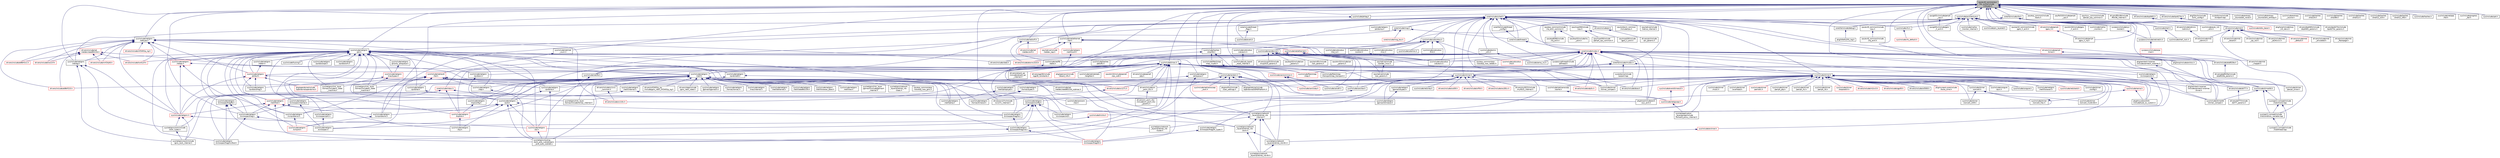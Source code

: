 digraph "cpu/avr8_common/avr_libc_extra/include/inttypes.h"
{
 // LATEX_PDF_SIZE
  edge [fontname="Helvetica",fontsize="10",labelfontname="Helvetica",labelfontsize="10"];
  node [fontname="Helvetica",fontsize="10",shape=record];
  Node1 [label="cpu/avr8_common/avr\l_libc_extra/include\l/inttypes.h",height=0.2,width=0.4,color="black", fillcolor="grey75", style="filled", fontcolor="black",tooltip="Adds include for missing inttype definitions."];
  Node1 -> Node2 [dir="back",color="midnightblue",fontsize="10",style="solid",fontname="Helvetica"];
  Node2 [label="core/include/sched.h",height=0.2,width=0.4,color="black", fillcolor="white", style="filled",URL="$sched_8h.html",tooltip="Scheduler API definition."];
  Node2 -> Node3 [dir="back",color="midnightblue",fontsize="10",style="solid",fontname="Helvetica"];
  Node3 [label="core/include/msg.h",height=0.2,width=0.4,color="black", fillcolor="white", style="filled",URL="$core_2include_2msg_8h.html",tooltip="Messaging API for inter process communication."];
  Node3 -> Node4 [dir="back",color="midnightblue",fontsize="10",style="solid",fontname="Helvetica"];
  Node4 [label="core/include/mbox.h",height=0.2,width=0.4,color="red", fillcolor="white", style="filled",URL="$mbox_8h.html",tooltip="Mailbox API."];
  Node4 -> Node5 [dir="back",color="midnightblue",fontsize="10",style="solid",fontname="Helvetica"];
  Node5 [label="pkg/lwip/include/arch\l/sys_arch.h",height=0.2,width=0.4,color="black", fillcolor="white", style="filled",URL="$sys__arch_8h.html",tooltip="OS abstraction layer."];
  Node4 -> Node8 [dir="back",color="midnightblue",fontsize="10",style="solid",fontname="Helvetica"];
  Node8 [label="sys/include/can/conn\l/raw.h",height=0.2,width=0.4,color="black", fillcolor="white", style="filled",URL="$can_2conn_2raw_8h.html",tooltip="Definitions of generic CAN interface."];
  Node4 -> Node10 [dir="back",color="midnightblue",fontsize="10",style="solid",fontname="Helvetica"];
  Node10 [label="sys/include/net/gnrc\l/tcp/tcb.h",height=0.2,width=0.4,color="red", fillcolor="white", style="filled",URL="$tcb_8h.html",tooltip="GNRC TCP transmission control block (TCB)"];
  Node10 -> Node11 [dir="back",color="midnightblue",fontsize="10",style="solid",fontname="Helvetica"];
  Node11 [label="sys/include/net/gnrc\l/tcp.h",height=0.2,width=0.4,color="black", fillcolor="white", style="filled",URL="$gnrc_2tcp_8h.html",tooltip="GNRC TCP API."];
  Node4 -> Node17 [dir="back",color="midnightblue",fontsize="10",style="solid",fontname="Helvetica"];
  Node17 [label="sys/net/gnrc/sock/include\l/gnrc_sock_internal.h",height=0.2,width=0.4,color="black", fillcolor="white", style="filled",URL="$gnrc__sock__internal_8h.html",tooltip="Internal GNRC-specific types and function definitions."];
  Node4 -> Node18 [dir="back",color="midnightblue",fontsize="10",style="solid",fontname="Helvetica"];
  Node18 [label="sys/net/gnrc/sock/include\l/sock_types.h",height=0.2,width=0.4,color="black", fillcolor="white", style="filled",URL="$sys_2net_2gnrc_2sock_2include_2sock__types_8h.html",tooltip="GNRC-specific types and function definitions."];
  Node18 -> Node17 [dir="back",color="midnightblue",fontsize="10",style="solid",fontname="Helvetica"];
  Node3 -> Node19 [dir="back",color="midnightblue",fontsize="10",style="solid",fontname="Helvetica"];
  Node19 [label="core/include/msg_bus.h",height=0.2,width=0.4,color="red", fillcolor="white", style="filled",URL="$msg__bus_8h.html",tooltip="@experimental"];
  Node3 -> Node21 [dir="back",color="midnightblue",fontsize="10",style="solid",fontname="Helvetica"];
  Node21 [label="core/include/thread.h",height=0.2,width=0.4,color="black", fillcolor="white", style="filled",URL="$core_2include_2thread_8h.html",tooltip="Threading API."];
  Node21 -> Node22 [dir="back",color="midnightblue",fontsize="10",style="solid",fontname="Helvetica"];
  Node22 [label="core/include/mutex.h",height=0.2,width=0.4,color="red", fillcolor="white", style="filled",URL="$mutex_8h.html",tooltip="Mutex for thread synchronization."];
  Node22 -> Node24 [dir="back",color="midnightblue",fontsize="10",style="solid",fontname="Helvetica"];
  Node24 [label="core/lib/include/rmutex.h",height=0.2,width=0.4,color="black", fillcolor="white", style="filled",URL="$rmutex_8h.html",tooltip="Recursive Mutex for thread synchronization."];
  Node24 -> Node25 [dir="back",color="midnightblue",fontsize="10",style="solid",fontname="Helvetica"];
  Node25 [label="sys/arduino/include\l/spiport.hpp",height=0.2,width=0.4,color="black", fillcolor="white", style="filled",URL="$spiport_8hpp.html",tooltip="Definition of the Arduino 'SPI' interface."];
  Node24 -> Node26 [dir="back",color="midnightblue",fontsize="10",style="solid",fontname="Helvetica"];
  Node26 [label="sys/include/net/gnrc\l/netif.h",height=0.2,width=0.4,color="black", fillcolor="white", style="filled",URL="$gnrc_2netif_8h.html",tooltip="Definition for GNRC's network interfaces."];
  Node26 -> Node27 [dir="back",color="midnightblue",fontsize="10",style="solid",fontname="Helvetica"];
  Node27 [label="cpu/esp_common/esp\l-now/esp_now_gnrc.h",height=0.2,width=0.4,color="black", fillcolor="white", style="filled",URL="$esp__now__gnrc_8h.html",tooltip="ESP-NOW adaption for Network interface API."];
  Node26 -> Node28 [dir="back",color="midnightblue",fontsize="10",style="solid",fontname="Helvetica"];
  Node28 [label="drivers/include/cc1xxx\l_common.h",height=0.2,width=0.4,color="black", fillcolor="white", style="filled",URL="$cc1xxx__common_8h.html",tooltip="CC110x/CC1200 adaption for Network interface API."];
  Node28 -> Node29 [dir="back",color="midnightblue",fontsize="10",style="solid",fontname="Helvetica"];
  Node29 [label="drivers/include/cc110x.h",height=0.2,width=0.4,color="red", fillcolor="white", style="filled",URL="$cc110x_8h.html",tooltip="Interface definition for the CC1100/CC1101 driver."];
  Node26 -> Node32 [dir="back",color="midnightblue",fontsize="10",style="solid",fontname="Helvetica"];
  Node32 [label="drivers/nrf24l01p_ng\l/include/gnrc_netif_nrf24l01p_ng.h",height=0.2,width=0.4,color="black", fillcolor="white", style="filled",URL="$gnrc__netif__nrf24l01p__ng_8h.html",tooltip="NRF24L01+ (NG) adaptation for Network interface API."];
  Node26 -> Node33 [dir="back",color="midnightblue",fontsize="10",style="solid",fontname="Helvetica"];
  Node33 [label="drivers/xbee/include\l/gnrc_netif_xbee.h",height=0.2,width=0.4,color="black", fillcolor="white", style="filled",URL="$gnrc__netif__xbee_8h.html",tooltip="XBee adaption for Network interface API."];
  Node26 -> Node34 [dir="back",color="midnightblue",fontsize="10",style="solid",fontname="Helvetica"];
  Node34 [label="pkg/opendsme/include\l/opendsme/DSMEPlatform.h",height=0.2,width=0.4,color="black", fillcolor="white", style="filled",URL="$DSMEPlatform_8h.html",tooltip="DSME Platform interface implementation."];
  Node26 -> Node35 [dir="back",color="midnightblue",fontsize="10",style="solid",fontname="Helvetica"];
  Node35 [label="pkg/opendsme/include\l/opendsme/opendsme.h",height=0.2,width=0.4,color="red", fillcolor="white", style="filled",URL="$opendsme_8h_source.html",tooltip=" "];
  Node26 -> Node38 [dir="back",color="midnightblue",fontsize="10",style="solid",fontname="Helvetica"];
  Node38 [label="sys/include/net/gnrc\l/gomach/gomach.h",height=0.2,width=0.4,color="black", fillcolor="white", style="filled",URL="$gomach_8h.html",tooltip="Implementation of GoMacH protocol."];
  Node26 -> Node39 [dir="back",color="midnightblue",fontsize="10",style="solid",fontname="Helvetica"];
  Node39 [label="sys/include/net/gnrc\l/gomach/timeout.h",height=0.2,width=0.4,color="black", fillcolor="white", style="filled",URL="$net_2gnrc_2gomach_2timeout_8h.html",tooltip="Timeout handling of GoMacH."];
  Node26 -> Node40 [dir="back",color="midnightblue",fontsize="10",style="solid",fontname="Helvetica"];
  Node40 [label="sys/include/net/gnrc\l/icmpv6/echo.h",height=0.2,width=0.4,color="black", fillcolor="white", style="filled",URL="$echo_8h.html",tooltip="ICMPv6 echo message definitions."];
  Node40 -> Node41 [dir="back",color="midnightblue",fontsize="10",style="solid",fontname="Helvetica"];
  Node41 [label="sys/include/net/gnrc\l/icmpv6.h",height=0.2,width=0.4,color="red", fillcolor="white", style="filled",URL="$gnrc_2icmpv6_8h.html",tooltip="Definitions for GNRC's ICMPv6 implementation."];
  Node26 -> Node41 [dir="back",color="midnightblue",fontsize="10",style="solid",fontname="Helvetica"];
  Node26 -> Node43 [dir="back",color="midnightblue",fontsize="10",style="solid",fontname="Helvetica"];
  Node43 [label="sys/include/net/gnrc\l/ipv6/nib.h",height=0.2,width=0.4,color="black", fillcolor="white", style="filled",URL="$nib_8h.html",tooltip="NIB definitions."];
  Node43 -> Node44 [dir="back",color="midnightblue",fontsize="10",style="solid",fontname="Helvetica"];
  Node44 [label="sys/include/net/gnrc\l/ipv6.h",height=0.2,width=0.4,color="black", fillcolor="white", style="filled",URL="$gnrc_2ipv6_8h.html",tooltip="Definitions for GNRC's IPv6 implementation."];
  Node44 -> Node45 [dir="back",color="midnightblue",fontsize="10",style="solid",fontname="Helvetica"];
  Node45 [label="sys/include/net/gnrc\l/icmpv6/error.h",height=0.2,width=0.4,color="black", fillcolor="white", style="filled",URL="$net_2gnrc_2icmpv6_2error_8h.html",tooltip="ICMPv6 error message definitions."];
  Node45 -> Node41 [dir="back",color="midnightblue",fontsize="10",style="solid",fontname="Helvetica"];
  Node44 -> Node46 [dir="back",color="midnightblue",fontsize="10",style="solid",fontname="Helvetica"];
  Node46 [label="sys/include/net/gnrc\l/rpl.h",height=0.2,width=0.4,color="red", fillcolor="white", style="filled",URL="$rpl_8h.html",tooltip="RPL header."];
  Node46 -> Node48 [dir="back",color="midnightblue",fontsize="10",style="solid",fontname="Helvetica"];
  Node48 [label="sys/net/gnrc/routing\l/ipv6_auto_subnets/gnrc\l_ipv6_auto_subnets.c",height=0.2,width=0.4,color="black", fillcolor="white", style="filled",URL="$gnrc__ipv6__auto__subnets_8c.html",tooltip=" "];
  Node44 -> Node10 [dir="back",color="midnightblue",fontsize="10",style="solid",fontname="Helvetica"];
  Node44 -> Node11 [dir="back",color="midnightblue",fontsize="10",style="solid",fontname="Helvetica"];
  Node44 -> Node49 [dir="back",color="midnightblue",fontsize="10",style="solid",fontname="Helvetica"];
  Node49 [label="sys/net/gnrc/network\l_layer/ipv6/nib/_nib\l-internal.h",height=0.2,width=0.4,color="black", fillcolor="white", style="filled",URL="$__nib-internal_8h_source.html",tooltip=" "];
  Node49 -> Node50 [dir="back",color="midnightblue",fontsize="10",style="solid",fontname="Helvetica"];
  Node50 [label="sys/net/gnrc/network\l_layer/ipv6/nib/_nib-6ln.h",height=0.2,width=0.4,color="black", fillcolor="white", style="filled",URL="$__nib-6ln_8h.html",tooltip="Definitions related to 6Lo node (6LN) functionality of the NIB."];
  Node50 -> Node51 [dir="back",color="midnightblue",fontsize="10",style="solid",fontname="Helvetica"];
  Node51 [label="sys/net/gnrc/network\l_layer/ipv6/nib/_nib-6lr.h",height=0.2,width=0.4,color="black", fillcolor="white", style="filled",URL="$__nib-6lr_8h.html",tooltip="Definitions related to 6Lo router (6LR) functionality of the NIB."];
  Node49 -> Node51 [dir="back",color="midnightblue",fontsize="10",style="solid",fontname="Helvetica"];
  Node49 -> Node52 [dir="back",color="midnightblue",fontsize="10",style="solid",fontname="Helvetica"];
  Node52 [label="sys/net/gnrc/network\l_layer/ipv6/nib/_nib\l-arsm.h",height=0.2,width=0.4,color="black", fillcolor="white", style="filled",URL="$__nib-arsm_8h_source.html",tooltip=" "];
  Node52 -> Node50 [dir="back",color="midnightblue",fontsize="10",style="solid",fontname="Helvetica"];
  Node52 -> Node51 [dir="back",color="midnightblue",fontsize="10",style="solid",fontname="Helvetica"];
  Node49 -> Node53 [dir="back",color="midnightblue",fontsize="10",style="solid",fontname="Helvetica"];
  Node53 [label="sys/net/gnrc/network\l_layer/ipv6/nib/_nib\l-router.h",height=0.2,width=0.4,color="black", fillcolor="white", style="filled",URL="$__nib-router_8h_source.html",tooltip=" "];
  Node44 -> Node48 [dir="back",color="midnightblue",fontsize="10",style="solid",fontname="Helvetica"];
  Node43 -> Node48 [dir="back",color="midnightblue",fontsize="10",style="solid",fontname="Helvetica"];
  Node26 -> Node54 [dir="back",color="midnightblue",fontsize="10",style="solid",fontname="Helvetica"];
  Node54 [label="sys/include/net/gnrc\l/lwmac/lwmac.h",height=0.2,width=0.4,color="black", fillcolor="white", style="filled",URL="$lwmac_8h.html",tooltip="Interface definition for the LWMAC protocol."];
  Node26 -> Node55 [dir="back",color="midnightblue",fontsize="10",style="solid",fontname="Helvetica"];
  Node55 [label="sys/include/net/gnrc\l/lwmac/timeout.h",height=0.2,width=0.4,color="black", fillcolor="white", style="filled",URL="$net_2gnrc_2lwmac_2timeout_8h.html",tooltip="Timeout handling of LWMAC."];
  Node26 -> Node56 [dir="back",color="midnightblue",fontsize="10",style="solid",fontname="Helvetica"];
  Node56 [label="sys/include/net/gnrc\l/mac/internal.h",height=0.2,width=0.4,color="black", fillcolor="white", style="filled",URL="$mac_2internal_8h.html",tooltip="Definitions of internal functions of GNRC_MAC module."];
  Node26 -> Node57 [dir="back",color="midnightblue",fontsize="10",style="solid",fontname="Helvetica"];
  Node57 [label="sys/include/net/gnrc\l/ndp.h",height=0.2,width=0.4,color="black", fillcolor="white", style="filled",URL="$gnrc_2ndp_8h.html",tooltip="GNRC-specific neighbor discovery definitions."];
  Node57 -> Node48 [dir="back",color="midnightblue",fontsize="10",style="solid",fontname="Helvetica"];
  Node26 -> Node58 [dir="back",color="midnightblue",fontsize="10",style="solid",fontname="Helvetica"];
  Node58 [label="sys/include/net/gnrc\l/netif/ethernet.h",height=0.2,width=0.4,color="black", fillcolor="white", style="filled",URL="$gnrc_2netif_2ethernet_8h.html",tooltip="Ethernet adaption for Network interface API."];
  Node26 -> Node59 [dir="back",color="midnightblue",fontsize="10",style="solid",fontname="Helvetica"];
  Node59 [label="sys/include/net/gnrc\l/netif/hdr.h",height=0.2,width=0.4,color="red", fillcolor="white", style="filled",URL="$net_2gnrc_2netif_2hdr_8h.html",tooltip="Generic network interface header."];
  Node59 -> Node40 [dir="back",color="midnightblue",fontsize="10",style="solid",fontname="Helvetica"];
  Node59 -> Node62 [dir="back",color="midnightblue",fontsize="10",style="solid",fontname="Helvetica"];
  Node62 [label="sys/include/net/gnrc\l/sixlowpan/frag/rb.h",height=0.2,width=0.4,color="black", fillcolor="white", style="filled",URL="$rb_8h.html",tooltip="Reassembly buffer definitions."];
  Node62 -> Node63 [dir="back",color="midnightblue",fontsize="10",style="solid",fontname="Helvetica"];
  Node63 [label="sys/include/net/gnrc\l/sixlowpan/frag/vrb.h",height=0.2,width=0.4,color="black", fillcolor="white", style="filled",URL="$vrb_8h.html",tooltip="Virtual reassembly buffer definitions."];
  Node63 -> Node64 [dir="back",color="midnightblue",fontsize="10",style="solid",fontname="Helvetica"];
  Node64 [label="sys/include/net/gnrc\l/sixlowpan/frag/minfwd.h",height=0.2,width=0.4,color="black", fillcolor="white", style="filled",URL="$minfwd_8h.html",tooltip="Minimal fragment forwarding definitions."];
  Node63 -> Node65 [dir="back",color="midnightblue",fontsize="10",style="solid",fontname="Helvetica"];
  Node65 [label="sys/include/net/gnrc\l/sixlowpan/frag/sfr.h",height=0.2,width=0.4,color="red", fillcolor="white", style="filled",URL="$gnrc_2sixlowpan_2frag_2sfr_8h.html",tooltip="6LoWPAN selective fragment recovery definitions for GNRC"];
  Node59 -> Node67 [dir="back",color="midnightblue",fontsize="10",style="solid",fontname="Helvetica"];
  Node67 [label="sys/include/net/gnrc\l/sixlowpan/frag.h",height=0.2,width=0.4,color="black", fillcolor="white", style="filled",URL="$gnrc_2sixlowpan_2frag_8h.html",tooltip="6LoWPAN Fragmentation definitions"];
  Node67 -> Node64 [dir="back",color="midnightblue",fontsize="10",style="solid",fontname="Helvetica"];
  Node67 -> Node68 [dir="back",color="midnightblue",fontsize="10",style="solid",fontname="Helvetica"];
  Node68 [label="sys/include/net/gnrc\l/sixlowpan.h",height=0.2,width=0.4,color="black", fillcolor="white", style="filled",URL="$gnrc_2sixlowpan_8h.html",tooltip="Definitions for 6LoWPAN."];
  Node59 -> Node69 [dir="back",color="midnightblue",fontsize="10",style="solid",fontname="Helvetica"];
  Node69 [label="sys/include/net/gnrc.h",height=0.2,width=0.4,color="red", fillcolor="white", style="filled",URL="$gnrc_8h.html",tooltip="Includes all essential GNRC network stack base modules."];
  Node69 -> Node46 [dir="back",color="midnightblue",fontsize="10",style="solid",fontname="Helvetica"];
  Node69 -> Node17 [dir="back",color="midnightblue",fontsize="10",style="solid",fontname="Helvetica"];
  Node69 -> Node18 [dir="back",color="midnightblue",fontsize="10",style="solid",fontname="Helvetica"];
  Node59 -> Node48 [dir="back",color="midnightblue",fontsize="10",style="solid",fontname="Helvetica"];
  Node26 -> Node72 [dir="back",color="midnightblue",fontsize="10",style="solid",fontname="Helvetica"];
  Node72 [label="sys/include/net/gnrc\l/netif/ieee802154.h",height=0.2,width=0.4,color="black", fillcolor="white", style="filled",URL="$sys_2include_2net_2gnrc_2netif_2ieee802154_8h.html",tooltip="IEEE 802.15.4 adaption for Network interface API."];
  Node26 -> Node73 [dir="back",color="midnightblue",fontsize="10",style="solid",fontname="Helvetica"];
  Node73 [label="sys/include/net/gnrc\l/netif/internal.h",height=0.2,width=0.4,color="black", fillcolor="white", style="filled",URL="$netif_2internal_8h_source.html",tooltip=" "];
  Node73 -> Node59 [dir="back",color="midnightblue",fontsize="10",style="solid",fontname="Helvetica"];
  Node73 -> Node53 [dir="back",color="midnightblue",fontsize="10",style="solid",fontname="Helvetica"];
  Node26 -> Node74 [dir="back",color="midnightblue",fontsize="10",style="solid",fontname="Helvetica"];
  Node74 [label="sys/include/net/gnrc\l/netif/lorawan_base.h",height=0.2,width=0.4,color="black", fillcolor="white", style="filled",URL="$lorawan__base_8h.html",tooltip="LoRaWAN base Network interface API header."];
  Node26 -> Node75 [dir="back",color="midnightblue",fontsize="10",style="solid",fontname="Helvetica"];
  Node75 [label="sys/include/net/gnrc\l/netif/pktq.h",height=0.2,width=0.4,color="black", fillcolor="white", style="filled",URL="$pktq_8h.html",tooltip="Send queue for Network interface API definitions"];
  Node26 -> Node76 [dir="back",color="midnightblue",fontsize="10",style="solid",fontname="Helvetica"];
  Node76 [label="sys/include/net/gnrc\l/netif/raw.h",height=0.2,width=0.4,color="black", fillcolor="white", style="filled",URL="$net_2gnrc_2netif_2raw_8h.html",tooltip="Raw (i.e."];
  Node26 -> Node64 [dir="back",color="midnightblue",fontsize="10",style="solid",fontname="Helvetica"];
  Node26 -> Node65 [dir="back",color="midnightblue",fontsize="10",style="solid",fontname="Helvetica"];
  Node26 -> Node63 [dir="back",color="midnightblue",fontsize="10",style="solid",fontname="Helvetica"];
  Node26 -> Node77 [dir="back",color="midnightblue",fontsize="10",style="solid",fontname="Helvetica"];
  Node77 [label="sys/include/net/gnrc\l/sixlowpan/internal.h",height=0.2,width=0.4,color="black", fillcolor="white", style="filled",URL="$sixlowpan_2internal_8h.html",tooltip="6LoWPAN internal functions"];
  Node77 -> Node67 [dir="back",color="midnightblue",fontsize="10",style="solid",fontname="Helvetica"];
  Node77 -> Node68 [dir="back",color="midnightblue",fontsize="10",style="solid",fontname="Helvetica"];
  Node26 -> Node69 [dir="back",color="midnightblue",fontsize="10",style="solid",fontname="Helvetica"];
  Node26 -> Node78 [dir="back",color="midnightblue",fontsize="10",style="solid",fontname="Helvetica"];
  Node78 [label="sys/net/gnrc/link_layer\l/gomach/include/gomach\l_internal.h",height=0.2,width=0.4,color="black", fillcolor="white", style="filled",URL="$gomach__internal_8h.html",tooltip="GoMacH's internal functions."];
  Node26 -> Node79 [dir="back",color="midnightblue",fontsize="10",style="solid",fontname="Helvetica"];
  Node79 [label="sys/net/gnrc/link_layer\l/lwmac/include/lwmac_internal.h",height=0.2,width=0.4,color="black", fillcolor="white", style="filled",URL="$lwmac__internal_8h.html",tooltip="Interface definition for internal functions of LWMAC protocol."];
  Node26 -> Node80 [dir="back",color="midnightblue",fontsize="10",style="solid",fontname="Helvetica"];
  Node80 [label="sys/net/gnrc/link_layer\l/lwmac/include/rx_state\l_machine.h",height=0.2,width=0.4,color="black", fillcolor="white", style="filled",URL="$rx__state__machine_8h.html",tooltip="Implementation of RX state machine."];
  Node26 -> Node81 [dir="back",color="midnightblue",fontsize="10",style="solid",fontname="Helvetica"];
  Node81 [label="sys/net/gnrc/link_layer\l/lwmac/include/tx_state\l_machine.h",height=0.2,width=0.4,color="black", fillcolor="white", style="filled",URL="$tx__state__machine_8h.html",tooltip="Implementation of TX state machine."];
  Node26 -> Node52 [dir="back",color="midnightblue",fontsize="10",style="solid",fontname="Helvetica"];
  Node26 -> Node82 [dir="back",color="midnightblue",fontsize="10",style="solid",fontname="Helvetica"];
  Node82 [label="sys/net/gnrc/network\l_layer/ipv6/nib/_nib\l-slaac.h",height=0.2,width=0.4,color="black", fillcolor="white", style="filled",URL="$__nib-slaac_8h.html",tooltip="Definions related to SLAAC functionality of the NIB."];
  Node26 -> Node48 [dir="back",color="midnightblue",fontsize="10",style="solid",fontname="Helvetica"];
  Node24 -> Node83 [dir="back",color="midnightblue",fontsize="10",style="solid",fontname="Helvetica"];
  Node83 [label="sys/include/xtimer.h",height=0.2,width=0.4,color="black", fillcolor="white", style="filled",URL="$xtimer_8h.html",tooltip="xtimer interface definitions"];
  Node83 -> Node84 [dir="back",color="midnightblue",fontsize="10",style="solid",fontname="Helvetica"];
  Node84 [label="drivers/include/at86rf215.h",height=0.2,width=0.4,color="red", fillcolor="white", style="filled",URL="$at86rf215_8h.html",tooltip="Interface definition for AT86RF215 based drivers."];
  Node83 -> Node87 [dir="back",color="midnightblue",fontsize="10",style="solid",fontname="Helvetica"];
  Node87 [label="drivers/include/dcf77.h",height=0.2,width=0.4,color="black", fillcolor="white", style="filled",URL="$dcf77_8h.html",tooltip="Interface definition for the dcf77 sensor driver."];
  Node87 -> Node88 [dir="back",color="midnightblue",fontsize="10",style="solid",fontname="Helvetica"];
  Node88 [label="drivers/dcf77/include\l/dcf77_params.h",height=0.2,width=0.4,color="black", fillcolor="white", style="filled",URL="$dcf77__params_8h.html",tooltip="Default configuration for DCF77 devices."];
  Node83 -> Node89 [dir="back",color="midnightblue",fontsize="10",style="solid",fontname="Helvetica"];
  Node89 [label="drivers/include/scd30.h",height=0.2,width=0.4,color="red", fillcolor="white", style="filled",URL="$scd30_8h.html",tooltip="Device driver interface for the SCD30 sensor."];
  Node83 -> Node91 [dir="back",color="midnightblue",fontsize="10",style="solid",fontname="Helvetica"];
  Node91 [label="drivers/include/sdp3x.h",height=0.2,width=0.4,color="red", fillcolor="white", style="filled",URL="$sdp3x_8h.html",tooltip="Device driver interface for the SDP3x sensor."];
  Node83 -> Node93 [dir="back",color="midnightblue",fontsize="10",style="solid",fontname="Helvetica"];
  Node93 [label="drivers/include/srf04.h",height=0.2,width=0.4,color="red", fillcolor="white", style="filled",URL="$srf04_8h.html",tooltip="Device driver for the srf04 ultra sonic range finder."];
  Node83 -> Node95 [dir="back",color="midnightblue",fontsize="10",style="solid",fontname="Helvetica"];
  Node95 [label="drivers/include/ws281x.h",height=0.2,width=0.4,color="red", fillcolor="white", style="filled",URL="$ws281x_8h.html",tooltip="WS2812/SK6812 RGB LED Driver."];
  Node83 -> Node97 [dir="back",color="midnightblue",fontsize="10",style="solid",fontname="Helvetica"];
  Node97 [label="drivers/my9221/include\l/my9221_internal.h",height=0.2,width=0.4,color="black", fillcolor="white", style="filled",URL="$my9221__internal_8h.html",tooltip="Internal config and parameters for the MY9221 LED controller."];
  Node83 -> Node39 [dir="back",color="midnightblue",fontsize="10",style="solid",fontname="Helvetica"];
  Node83 -> Node98 [dir="back",color="midnightblue",fontsize="10",style="solid",fontname="Helvetica"];
  Node98 [label="sys/include/net/gnrc\l/gomach/types.h",height=0.2,width=0.4,color="black", fillcolor="white", style="filled",URL="$sys_2include_2net_2gnrc_2gomach_2types_8h.html",tooltip="Internal used types of GoMacH."];
  Node98 -> Node39 [dir="back",color="midnightblue",fontsize="10",style="solid",fontname="Helvetica"];
  Node83 -> Node99 [dir="back",color="midnightblue",fontsize="10",style="solid",fontname="Helvetica"];
  Node99 [label="sys/include/net/gnrc\l/lwmac/types.h",height=0.2,width=0.4,color="black", fillcolor="white", style="filled",URL="$sys_2include_2net_2gnrc_2lwmac_2types_8h.html",tooltip="Definition of internal types used by LWMAC."];
  Node99 -> Node55 [dir="back",color="midnightblue",fontsize="10",style="solid",fontname="Helvetica"];
  Node99 -> Node79 [dir="back",color="midnightblue",fontsize="10",style="solid",fontname="Helvetica"];
  Node83 -> Node100 [dir="back",color="midnightblue",fontsize="10",style="solid",fontname="Helvetica"];
  Node100 [label="sys/include/net/gnrc\l/netif/pktq/type.h",height=0.2,width=0.4,color="black", fillcolor="white", style="filled",URL="$type_8h.html",tooltip="Send queue for Network interface API type definitions"];
  Node100 -> Node75 [dir="back",color="midnightblue",fontsize="10",style="solid",fontname="Helvetica"];
  Node83 -> Node101 [dir="back",color="midnightblue",fontsize="10",style="solid",fontname="Helvetica"];
  Node101 [label="sys/include/net/gnrc\l/sixlowpan/frag/sfr_types.h",height=0.2,width=0.4,color="black", fillcolor="white", style="filled",URL="$sfr__types_8h.html",tooltip="6LoWPAN selective fragment recovery type definitions for GNRC"];
  Node101 -> Node65 [dir="back",color="midnightblue",fontsize="10",style="solid",fontname="Helvetica"];
  Node83 -> Node102 [dir="back",color="midnightblue",fontsize="10",style="solid",fontname="Helvetica"];
  Node102 [label="sys/include/net/sntp.h",height=0.2,width=0.4,color="black", fillcolor="white", style="filled",URL="$sntp_8h.html",tooltip="SNTP definitions."];
  Node83 -> Node48 [dir="back",color="midnightblue",fontsize="10",style="solid",fontname="Helvetica"];
  Node24 -> Node103 [dir="back",color="midnightblue",fontsize="10",style="solid",fontname="Helvetica"];
  Node103 [label="sys/include/ztimer.h",height=0.2,width=0.4,color="black", fillcolor="white", style="filled",URL="$ztimer_8h.html",tooltip="ztimer API"];
  Node103 -> Node104 [dir="back",color="midnightblue",fontsize="10",style="solid",fontname="Helvetica"];
  Node104 [label="drivers/include/dose.h",height=0.2,width=0.4,color="black", fillcolor="white", style="filled",URL="$dose_8h.html",tooltip="Driver for the Differentially Operated Serial Ethernet module."];
  Node103 -> Node105 [dir="back",color="midnightblue",fontsize="10",style="solid",fontname="Helvetica"];
  Node105 [label="drivers/include/net\l/netdev/ieee802154_submac.h",height=0.2,width=0.4,color="black", fillcolor="white", style="filled",URL="$ieee802154__submac_8h_source.html",tooltip=" "];
  Node103 -> Node106 [dir="back",color="midnightblue",fontsize="10",style="solid",fontname="Helvetica"];
  Node106 [label="drivers/include/rn2xx3.h",height=0.2,width=0.4,color="red", fillcolor="white", style="filled",URL="$rn2xx3_8h.html",tooltip="High-level driver for the RN2483/RN2903 LoRa modules."];
  Node103 -> Node109 [dir="back",color="midnightblue",fontsize="10",style="solid",fontname="Helvetica"];
  Node109 [label="drivers/include/sgp30.h",height=0.2,width=0.4,color="red", fillcolor="white", style="filled",URL="$sgp30_8h.html",tooltip=" "];
  Node103 -> Node111 [dir="back",color="midnightblue",fontsize="10",style="solid",fontname="Helvetica"];
  Node111 [label="drivers/include/sm\l_pwm_01c.h",height=0.2,width=0.4,color="black", fillcolor="white", style="filled",URL="$sm__pwm__01c_8h.html",tooltip="SM_PWM_01C Device Driver."];
  Node111 -> Node112 [dir="back",color="midnightblue",fontsize="10",style="solid",fontname="Helvetica"];
  Node112 [label="drivers/sm_pwm_01c\l/include/sm_pwm_01c\l_params.h",height=0.2,width=0.4,color="black", fillcolor="white", style="filled",URL="$sm__pwm__01c__params_8h.html",tooltip="Default configuration for SM_PWM_01C driver."];
  Node103 -> Node113 [dir="back",color="midnightblue",fontsize="10",style="solid",fontname="Helvetica"];
  Node113 [label="drivers/include/sx127x.h",height=0.2,width=0.4,color="red", fillcolor="white", style="filled",URL="$sx127x_8h.html",tooltip="Public interface for SX127X driver."];
  Node113 -> Node115 [dir="back",color="midnightblue",fontsize="10",style="solid",fontname="Helvetica"];
  Node115 [label="drivers/sx127x/include\l/sx127x_internal.h",height=0.2,width=0.4,color="black", fillcolor="white", style="filled",URL="$sx127x__internal_8h.html",tooltip="Semtech SX127X internal functions."];
  Node103 -> Node117 [dir="back",color="midnightblue",fontsize="10",style="solid",fontname="Helvetica"];
  Node117 [label="drivers/include/w5500.h",height=0.2,width=0.4,color="black", fillcolor="white", style="filled",URL="$w5500_8h.html",tooltip="Interface definition for the W5500 device driver."];
  Node103 -> Node118 [dir="back",color="midnightblue",fontsize="10",style="solid",fontname="Helvetica"];
  Node118 [label="pkg/mynewt-core/include\l/os/os_time.h",height=0.2,width=0.4,color="red", fillcolor="white", style="filled",URL="$os__time_8h.html",tooltip="mynewt-core time abstraction"];
  Node103 -> Node34 [dir="back",color="midnightblue",fontsize="10",style="solid",fontname="Helvetica"];
  Node103 -> Node125 [dir="back",color="midnightblue",fontsize="10",style="solid",fontname="Helvetica"];
  Node125 [label="pkg/semtech-loramac\l/include/semtech-loramac\l/timer.h",height=0.2,width=0.4,color="black", fillcolor="white", style="filled",URL="$pkg_2semtech-loramac_2include_2semtech-loramac_2timer_8h.html",tooltip="Semtech LoRaMAC timer compatibility definitions."];
  Node103 -> Node126 [dir="back",color="midnightblue",fontsize="10",style="solid",fontname="Helvetica"];
  Node126 [label="pkg/tinyusb/contrib\l/include/tusb_os_custom.h",height=0.2,width=0.4,color="black", fillcolor="white", style="filled",URL="$tusb__os__custom_8h.html",tooltip="TinyUSB OS Abstraction Layer for RIOT."];
  Node103 -> Node127 [dir="back",color="midnightblue",fontsize="10",style="solid",fontname="Helvetica"];
  Node127 [label="sys/include/can/isotp.h",height=0.2,width=0.4,color="red", fillcolor="white", style="filled",URL="$isotp_8h.html",tooltip="ISO TP high level interface."];
  Node103 -> Node128 [dir="back",color="midnightblue",fontsize="10",style="solid",fontname="Helvetica"];
  Node128 [label="sys/include/congure\l/quic.h",height=0.2,width=0.4,color="black", fillcolor="white", style="filled",URL="$quic_8h.html",tooltip=" "];
  Node103 -> Node129 [dir="back",color="midnightblue",fontsize="10",style="solid",fontname="Helvetica"];
  Node129 [label="sys/include/congure.h",height=0.2,width=0.4,color="black", fillcolor="white", style="filled",URL="$congure_8h.html",tooltip=" "];
  Node103 -> Node130 [dir="back",color="midnightblue",fontsize="10",style="solid",fontname="Helvetica"];
  Node130 [label="sys/include/event/timeout.h",height=0.2,width=0.4,color="red", fillcolor="white", style="filled",URL="$event_2timeout_8h.html",tooltip="Provides functionality to trigger events after timeout."];
  Node130 -> Node132 [dir="back",color="midnightblue",fontsize="10",style="solid",fontname="Helvetica"];
  Node132 [label="sys/include/net/gcoap.h",height=0.2,width=0.4,color="red", fillcolor="white", style="filled",URL="$gcoap_8h.html",tooltip="gcoap definition"];
  Node132 -> Node136 [dir="back",color="midnightblue",fontsize="10",style="solid",fontname="Helvetica"];
  Node136 [label="sys/net/application\l_layer/gcoap/include\l/forward_proxy_internal.h",height=0.2,width=0.4,color="black", fillcolor="white", style="filled",URL="$forward__proxy__internal_8h.html",tooltip="Definitions for the GCoAP forward proxy internal communication."];
  Node103 -> Node137 [dir="back",color="midnightblue",fontsize="10",style="solid",fontname="Helvetica"];
  Node137 [label="sys/include/evtimer.h",height=0.2,width=0.4,color="red", fillcolor="white", style="filled",URL="$evtimer_8h.html",tooltip="evtimer API definitions"];
  Node137 -> Node50 [dir="back",color="midnightblue",fontsize="10",style="solid",fontname="Helvetica"];
  Node103 -> Node148 [dir="back",color="midnightblue",fontsize="10",style="solid",fontname="Helvetica"];
  Node148 [label="sys/include/net/gnrc\l/netif/lorawan.h",height=0.2,width=0.4,color="black", fillcolor="white", style="filled",URL="$netif_2lorawan_8h.html",tooltip="LoRaWAN adaption for Network interface API."];
  Node103 -> Node149 [dir="back",color="midnightblue",fontsize="10",style="solid",fontname="Helvetica"];
  Node149 [label="sys/include/net/nanocoap\l/cache.h",height=0.2,width=0.4,color="black", fillcolor="white", style="filled",URL="$nanocoap_2cache_8h.html",tooltip="nanocoap-cache API"];
  Node149 -> Node132 [dir="back",color="midnightblue",fontsize="10",style="solid",fontname="Helvetica"];
  Node103 -> Node150 [dir="back",color="midnightblue",fontsize="10",style="solid",fontname="Helvetica"];
  Node150 [label="sys/include/net/skald.h",height=0.2,width=0.4,color="red", fillcolor="white", style="filled",URL="$skald_8h.html",tooltip="Skald's basic interface."];
  Node103 -> Node153 [dir="back",color="midnightblue",fontsize="10",style="solid",fontname="Helvetica"];
  Node153 [label="sys/include/sema.h",height=0.2,width=0.4,color="red", fillcolor="white", style="filled",URL="$sema_8h.html",tooltip="Semaphore definitions."];
  Node153 -> Node5 [dir="back",color="midnightblue",fontsize="10",style="solid",fontname="Helvetica"];
  Node153 -> Node126 [dir="back",color="midnightblue",fontsize="10",style="solid",fontname="Helvetica"];
  Node103 -> Node155 [dir="back",color="midnightblue",fontsize="10",style="solid",fontname="Helvetica"];
  Node155 [label="sys/include/trickle.h",height=0.2,width=0.4,color="red", fillcolor="white", style="filled",URL="$trickle_8h.html",tooltip="Trickle timer interface definition."];
  Node155 -> Node46 [dir="back",color="midnightblue",fontsize="10",style="solid",fontname="Helvetica"];
  Node103 -> Node156 [dir="back",color="midnightblue",fontsize="10",style="solid",fontname="Helvetica"];
  Node156 [label="sys/include/ztimer\l/config.h",height=0.2,width=0.4,color="black", fillcolor="white", style="filled",URL="$sys_2include_2ztimer_2config_8h.html",tooltip="ztimer default configuration"];
  Node103 -> Node157 [dir="back",color="midnightblue",fontsize="10",style="solid",fontname="Helvetica"];
  Node157 [label="sys/include/ztimer\l/convert.h",height=0.2,width=0.4,color="black", fillcolor="white", style="filled",URL="$convert_8h.html",tooltip="ztimer frequency conversion base module"];
  Node157 -> Node158 [dir="back",color="midnightblue",fontsize="10",style="solid",fontname="Helvetica"];
  Node158 [label="sys/include/ztimer\l/convert_frac.h",height=0.2,width=0.4,color="black", fillcolor="white", style="filled",URL="$convert__frac_8h.html",tooltip="ztimer_convert_frac interface definitions"];
  Node158 -> Node158 [dir="back",color="midnightblue",fontsize="10",style="solid",fontname="Helvetica"];
  Node157 -> Node159 [dir="back",color="midnightblue",fontsize="10",style="solid",fontname="Helvetica"];
  Node159 [label="sys/include/ztimer\l/convert_muldiv64.h",height=0.2,width=0.4,color="black", fillcolor="white", style="filled",URL="$convert__muldiv64_8h.html",tooltip="ztimer frequency conversion module API"];
  Node157 -> Node160 [dir="back",color="midnightblue",fontsize="10",style="solid",fontname="Helvetica"];
  Node160 [label="sys/include/ztimer\l/convert_shift.h",height=0.2,width=0.4,color="black", fillcolor="white", style="filled",URL="$convert__shift_8h.html",tooltip="ztimer_convert_shift interface definitions"];
  Node103 -> Node158 [dir="back",color="midnightblue",fontsize="10",style="solid",fontname="Helvetica"];
  Node103 -> Node159 [dir="back",color="midnightblue",fontsize="10",style="solid",fontname="Helvetica"];
  Node103 -> Node160 [dir="back",color="midnightblue",fontsize="10",style="solid",fontname="Helvetica"];
  Node103 -> Node161 [dir="back",color="midnightblue",fontsize="10",style="solid",fontname="Helvetica"];
  Node161 [label="sys/include/ztimer\l/mock.h",height=0.2,width=0.4,color="black", fillcolor="white", style="filled",URL="$ztimer_2mock_8h.html",tooltip="ztimer mock clock backend API"];
  Node103 -> Node162 [dir="back",color="midnightblue",fontsize="10",style="solid",fontname="Helvetica"];
  Node162 [label="sys/include/ztimer\l/overhead.h",height=0.2,width=0.4,color="black", fillcolor="white", style="filled",URL="$overhead_8h.html",tooltip="ztimer_overhead API"];
  Node103 -> Node163 [dir="back",color="midnightblue",fontsize="10",style="solid",fontname="Helvetica"];
  Node163 [label="sys/include/ztimer\l/periodic.h",height=0.2,width=0.4,color="red", fillcolor="white", style="filled",URL="$ztimer_2periodic_8h.html",tooltip="Periodic ztimer API."];
  Node103 -> Node166 [dir="back",color="midnightblue",fontsize="10",style="solid",fontname="Helvetica"];
  Node166 [label="sys/include/ztimer\l/periph_ptp.h",height=0.2,width=0.4,color="black", fillcolor="white", style="filled",URL="$periph__ptp_8h.html",tooltip="ztimer periph/ptp backend API"];
  Node103 -> Node167 [dir="back",color="midnightblue",fontsize="10",style="solid",fontname="Helvetica"];
  Node167 [label="sys/include/ztimer\l/periph_rtc.h",height=0.2,width=0.4,color="black", fillcolor="white", style="filled",URL="$periph__rtc_8h.html",tooltip="ztimer rtc/timer backend API"];
  Node103 -> Node168 [dir="back",color="midnightblue",fontsize="10",style="solid",fontname="Helvetica"];
  Node168 [label="sys/include/ztimer\l/periph_rtt.h",height=0.2,width=0.4,color="black", fillcolor="white", style="filled",URL="$periph__rtt_8h.html",tooltip="ztimer periph/rtt backend API"];
  Node103 -> Node169 [dir="back",color="midnightblue",fontsize="10",style="solid",fontname="Helvetica"];
  Node169 [label="sys/include/ztimer\l/periph_timer.h",height=0.2,width=0.4,color="black", fillcolor="white", style="filled",URL="$periph__timer_8h.html",tooltip="ztimer periph/timer backend API"];
  Node103 -> Node170 [dir="back",color="midnightblue",fontsize="10",style="solid",fontname="Helvetica"];
  Node170 [label="sys/include/ztimer\l/stopwatch.h",height=0.2,width=0.4,color="red", fillcolor="white", style="filled",URL="$stopwatch_8h_source.html",tooltip=" "];
  Node103 -> Node172 [dir="back",color="midnightblue",fontsize="10",style="solid",fontname="Helvetica"];
  Node172 [label="sys/include/ztimer\l/xtimer_compat.h",height=0.2,width=0.4,color="black", fillcolor="white", style="filled",URL="$ztimer_2xtimer__compat_8h.html",tooltip="ztimer xtimer wrapper interface"];
  Node103 -> Node173 [dir="back",color="midnightblue",fontsize="10",style="solid",fontname="Helvetica"];
  Node173 [label="sys/include/ztimer64\l/xtimer_compat.h",height=0.2,width=0.4,color="black", fillcolor="white", style="filled",URL="$ztimer64_2xtimer__compat_8h.html",tooltip="ztimer64 xtimer wrapper interface"];
  Node103 -> Node174 [dir="back",color="midnightblue",fontsize="10",style="solid",fontname="Helvetica"];
  Node174 [label="sys/include/ztimer64.h",height=0.2,width=0.4,color="black", fillcolor="white", style="filled",URL="$ztimer64_8h.html",tooltip="ztimer 64bit API"];
  Node174 -> Node175 [dir="back",color="midnightblue",fontsize="10",style="solid",fontname="Helvetica"];
  Node175 [label="sys/cpp11-compat/include\l/riot/chrono.hpp",height=0.2,width=0.4,color="black", fillcolor="white", style="filled",URL="$chrono_8hpp.html",tooltip="C++11 chrono drop in replacement that adds the function now based on ztimer/timex."];
  Node175 -> Node176 [dir="back",color="midnightblue",fontsize="10",style="solid",fontname="Helvetica"];
  Node176 [label="sys/cpp11-compat/include\l/riot/condition_variable.hpp",height=0.2,width=0.4,color="black", fillcolor="white", style="filled",URL="$condition__variable_8hpp.html",tooltip="C++11 condition variable drop in replacement."];
  Node176 -> Node177 [dir="back",color="midnightblue",fontsize="10",style="solid",fontname="Helvetica"];
  Node177 [label="sys/cpp11-compat/include\l/riot/thread.hpp",height=0.2,width=0.4,color="black", fillcolor="white", style="filled",URL="$thread_8hpp.html",tooltip="C++11 thread drop in replacement."];
  Node175 -> Node177 [dir="back",color="midnightblue",fontsize="10",style="solid",fontname="Helvetica"];
  Node174 -> Node176 [dir="back",color="midnightblue",fontsize="10",style="solid",fontname="Helvetica"];
  Node174 -> Node173 [dir="back",color="midnightblue",fontsize="10",style="solid",fontname="Helvetica"];
  Node103 -> Node136 [dir="back",color="midnightblue",fontsize="10",style="solid",fontname="Helvetica"];
  Node22 -> Node181 [dir="back",color="midnightblue",fontsize="10",style="solid",fontname="Helvetica"];
  Node181 [label="cpu/esp_common/esp\l-now/esp_now_netdev.h",height=0.2,width=0.4,color="black", fillcolor="white", style="filled",URL="$esp__now__netdev_8h.html",tooltip="Netdev interface for the ESP-NOW WiFi P2P protocol."];
  Node22 -> Node183 [dir="back",color="midnightblue",fontsize="10",style="solid",fontname="Helvetica"];
  Node183 [label="cpu/native/include\l/candev_linux.h",height=0.2,width=0.4,color="black", fillcolor="white", style="filled",URL="$candev__linux_8h.html",tooltip="Implementation of simulated CAN controller driver using SocketCAN on Linux."];
  Node183 -> Node184 [dir="back",color="midnightblue",fontsize="10",style="solid",fontname="Helvetica"];
  Node184 [label="cpu/native/include\l/can_params.h",height=0.2,width=0.4,color="black", fillcolor="white", style="filled",URL="$native_2include_2can__params_8h.html",tooltip="Default linux can config."];
  Node22 -> Node197 [dir="back",color="midnightblue",fontsize="10",style="solid",fontname="Helvetica"];
  Node197 [label="drivers/include/ata8520e.h",height=0.2,width=0.4,color="black", fillcolor="white", style="filled",URL="$ata8520e_8h.html",tooltip="Device driver for Microchip ATA8520E transceiver (Sigfox)"];
  Node197 -> Node198 [dir="back",color="midnightblue",fontsize="10",style="solid",fontname="Helvetica"];
  Node198 [label="drivers/ata8520e/include\l/ata8520e_params.h",height=0.2,width=0.4,color="black", fillcolor="white", style="filled",URL="$ata8520e__params_8h.html",tooltip="Default initialization parameters for the ATA8520E device."];
  Node22 -> Node29 [dir="back",color="midnightblue",fontsize="10",style="solid",fontname="Helvetica"];
  Node22 -> Node104 [dir="back",color="midnightblue",fontsize="10",style="solid",fontname="Helvetica"];
  Node22 -> Node218 [dir="back",color="midnightblue",fontsize="10",style="solid",fontname="Helvetica"];
  Node218 [label="drivers/include/kw41zrf.h",height=0.2,width=0.4,color="red", fillcolor="white", style="filled",URL="$kw41zrf_8h.html",tooltip="Interface definition for the kw41zrf driver."];
  Node22 -> Node230 [dir="back",color="midnightblue",fontsize="10",style="solid",fontname="Helvetica"];
  Node230 [label="drivers/include/mtd\l_mapper.h",height=0.2,width=0.4,color="black", fillcolor="white", style="filled",URL="$mtd__mapper_8h_source.html",tooltip=" "];
  Node22 -> Node91 [dir="back",color="midnightblue",fontsize="10",style="solid",fontname="Helvetica"];
  Node22 -> Node238 [dir="back",color="midnightblue",fontsize="10",style="solid",fontname="Helvetica"];
  Node238 [label="drivers/include/xbee.h",height=0.2,width=0.4,color="black", fillcolor="white", style="filled",URL="$xbee_8h.html",tooltip="High-level driver for the XBee S1 802.15.4 modem."];
  Node22 -> Node241 [dir="back",color="midnightblue",fontsize="10",style="solid",fontname="Helvetica"];
  Node241 [label="pkg/lwip/include/arch/cc.h",height=0.2,width=0.4,color="black", fillcolor="white", style="filled",URL="$cc_8h.html",tooltip="Compiler/platform abstraction."];
  Node22 -> Node5 [dir="back",color="midnightblue",fontsize="10",style="solid",fontname="Helvetica"];
  Node22 -> Node243 [dir="back",color="midnightblue",fontsize="10",style="solid",fontname="Helvetica"];
  Node243 [label="pkg/semtech-loramac\l/include/semtech_loramac.h",height=0.2,width=0.4,color="black", fillcolor="white", style="filled",URL="$semtech__loramac_8h.html",tooltip="Public API and definitions of the Semtech LoRaMAC."];
  Node243 -> Node125 [dir="back",color="midnightblue",fontsize="10",style="solid",fontname="Helvetica"];
  Node22 -> Node126 [dir="back",color="midnightblue",fontsize="10",style="solid",fontname="Helvetica"];
  Node22 -> Node253 [dir="back",color="midnightblue",fontsize="10",style="solid",fontname="Helvetica"];
  Node253 [label="sys/include/fido2/ctap\l/ctap.h",height=0.2,width=0.4,color="red", fillcolor="white", style="filled",URL="$ctap_2ctap_8h.html",tooltip="Internal FIDO2 CTAP defines, structures and function declarations."];
  Node22 -> Node257 [dir="back",color="midnightblue",fontsize="10",style="solid",fontname="Helvetica"];
  Node257 [label="sys/include/fido2/ctap\l/transport/ctap_transport.h",height=0.2,width=0.4,color="black", fillcolor="white", style="filled",URL="$ctap__transport_8h.html",tooltip="CTAP transport layer defines and function declarations."];
  Node22 -> Node272 [dir="back",color="midnightblue",fontsize="10",style="solid",fontname="Helvetica"];
  Node272 [label="sys/include/net/fib\l/table.h",height=0.2,width=0.4,color="black", fillcolor="white", style="filled",URL="$table_8h.html",tooltip="Types and functions for operating fib tables."];
  Node272 -> Node273 [dir="back",color="midnightblue",fontsize="10",style="solid",fontname="Helvetica"];
  Node273 [label="sys/include/net/fib.h",height=0.2,width=0.4,color="black", fillcolor="white", style="filled",URL="$fib_8h.html",tooltip="Types and functions for FIB."];
  Node273 -> Node46 [dir="back",color="midnightblue",fontsize="10",style="solid",fontname="Helvetica"];
  Node22 -> Node274 [dir="back",color="midnightblue",fontsize="10",style="solid",fontname="Helvetica"];
  Node274 [label="sys/include/net/gnrc\l/pktbuf.h",height=0.2,width=0.4,color="red", fillcolor="white", style="filled",URL="$pktbuf_8h.html",tooltip="Interface definition for the global network buffer."];
  Node274 -> Node35 [dir="back",color="midnightblue",fontsize="10",style="solid",fontname="Helvetica"];
  Node274 -> Node127 [dir="back",color="midnightblue",fontsize="10",style="solid",fontname="Helvetica"];
  Node274 -> Node275 [dir="back",color="midnightblue",fontsize="10",style="solid",fontname="Helvetica"];
  Node275 [label="sys/include/net/gnrc\l/ipv6/ext/frag.h",height=0.2,width=0.4,color="black", fillcolor="white", style="filled",URL="$gnrc_2ipv6_2ext_2frag_8h.html",tooltip="GNRC fragmentation extension definitions."];
  Node274 -> Node59 [dir="back",color="midnightblue",fontsize="10",style="solid",fontname="Helvetica"];
  Node274 -> Node69 [dir="back",color="midnightblue",fontsize="10",style="solid",fontname="Helvetica"];
  Node22 -> Node10 [dir="back",color="midnightblue",fontsize="10",style="solid",fontname="Helvetica"];
  Node22 -> Node153 [dir="back",color="midnightblue",fontsize="10",style="solid",fontname="Helvetica"];
  Node22 -> Node284 [dir="back",color="midnightblue",fontsize="10",style="solid",fontname="Helvetica"];
  Node284 [label="sys/include/sema_inv.h",height=0.2,width=0.4,color="black", fillcolor="white", style="filled",URL="$sema__inv_8h.html",tooltip="Inverse Semaphore definitions."];
  Node22 -> Node285 [dir="back",color="midnightblue",fontsize="10",style="solid",fontname="Helvetica"];
  Node285 [label="sys/include/usb/usbus\l/cdc/ecm.h",height=0.2,width=0.4,color="black", fillcolor="white", style="filled",URL="$ecm_8h.html",tooltip="Interface and definitions for USB CDC ECM type interfaces."];
  Node22 -> Node286 [dir="back",color="midnightblue",fontsize="10",style="solid",fontname="Helvetica"];
  Node286 [label="sys/include/usb/usbus\l/hid.h",height=0.2,width=0.4,color="red", fillcolor="white", style="filled",URL="$usbus_2hid_8h.html",tooltip="Interface and definitions for USB HID type interfaces in USBUS."];
  Node22 -> Node83 [dir="back",color="midnightblue",fontsize="10",style="solid",fontname="Helvetica"];
  Node22 -> Node172 [dir="back",color="midnightblue",fontsize="10",style="solid",fontname="Helvetica"];
  Node22 -> Node103 [dir="back",color="midnightblue",fontsize="10",style="solid",fontname="Helvetica"];
  Node22 -> Node173 [dir="back",color="midnightblue",fontsize="10",style="solid",fontname="Helvetica"];
  Node22 -> Node174 [dir="back",color="midnightblue",fontsize="10",style="solid",fontname="Helvetica"];
  Node22 -> Node49 [dir="back",color="midnightblue",fontsize="10",style="solid",fontname="Helvetica"];
  Node22 -> Node289 [dir="back",color="midnightblue",fontsize="10",style="solid",fontname="Helvetica"];
  Node289 [label="sys/posix/pthread/include\l/pthread.h",height=0.2,width=0.4,color="black", fillcolor="white", style="filled",URL="$pthread_8h.html",tooltip="POSIX conforming multi-threading features."];
  Node2 -> Node21 [dir="back",color="midnightblue",fontsize="10",style="solid",fontname="Helvetica"];
  Node2 -> Node293 [dir="back",color="midnightblue",fontsize="10",style="solid",fontname="Helvetica"];
  Node293 [label="core/include/thread\l_flags.h",height=0.2,width=0.4,color="black", fillcolor="white", style="filled",URL="$thread__flags_8h.html",tooltip="Thread Flags API."];
  Node293 -> Node294 [dir="back",color="midnightblue",fontsize="10",style="solid",fontname="Helvetica"];
  Node294 [label="sys/include/event.h",height=0.2,width=0.4,color="black", fillcolor="white", style="filled",URL="$event_8h.html",tooltip="Event API."];
  Node2 -> Node295 [dir="back",color="midnightblue",fontsize="10",style="solid",fontname="Helvetica"];
  Node295 [label="core/lib/include/debug.h",height=0.2,width=0.4,color="black", fillcolor="white", style="filled",URL="$debug_8h.html",tooltip="Debug-header."];
  Node295 -> Node296 [dir="back",color="midnightblue",fontsize="10",style="solid",fontname="Helvetica"];
  Node296 [label="pkg/littlefs2/lfs_log.h",height=0.2,width=0.4,color="black", fillcolor="white", style="filled",URL="$littlefs2_2lfs__log_8h.html",tooltip="littlefs v2 logging macro overrides"];
  Node2 -> Node24 [dir="back",color="midnightblue",fontsize="10",style="solid",fontname="Helvetica"];
  Node2 -> Node297 [dir="back",color="midnightblue",fontsize="10",style="solid",fontname="Helvetica"];
  Node297 [label="core/lib/include/thread\l_config.h",height=0.2,width=0.4,color="black", fillcolor="white", style="filled",URL="$thread__config_8h.html",tooltip="Thread configuration defines."];
  Node297 -> Node21 [dir="back",color="midnightblue",fontsize="10",style="solid",fontname="Helvetica"];
  Node2 -> Node298 [dir="back",color="midnightblue",fontsize="10",style="solid",fontname="Helvetica"];
  Node298 [label="cpu/avr8_common/include\l/cpu.h",height=0.2,width=0.4,color="black", fillcolor="white", style="filled",URL="$avr8__common_2include_2cpu_8h.html",tooltip="Common implementations and headers for AVR-8 family based micro-controllers."];
  Node298 -> Node299 [dir="back",color="midnightblue",fontsize="10",style="solid",fontname="Helvetica"];
  Node299 [label="cpu/avr8_common/include\l/irq_arch.h",height=0.2,width=0.4,color="black", fillcolor="white", style="filled",URL="$avr8__common_2include_2irq__arch_8h.html",tooltip="Implementation of the kernels irq interface."];
  Node2 -> Node300 [dir="back",color="midnightblue",fontsize="10",style="solid",fontname="Helvetica"];
  Node300 [label="cpu/cortexm_common\l/include/cpu.h",height=0.2,width=0.4,color="black", fillcolor="white", style="filled",URL="$cortexm__common_2include_2cpu_8h.html",tooltip="Basic definitions for the Cortex-M common module."];
  Node2 -> Node301 [dir="back",color="midnightblue",fontsize="10",style="solid",fontname="Helvetica"];
  Node301 [label="cpu/esp_common/include\l/irq_arch_common.h",height=0.2,width=0.4,color="black", fillcolor="white", style="filled",URL="$irq__arch__common_8h.html",tooltip="Implementation of the kernels irq interface."];
  Node301 -> Node302 [dir="back",color="midnightblue",fontsize="10",style="solid",fontname="Helvetica"];
  Node302 [label="cpu/esp32/include/irq\l_arch.h",height=0.2,width=0.4,color="black", fillcolor="white", style="filled",URL="$esp32_2include_2irq__arch_8h.html",tooltip="Implementation of the kernels irq interface."];
  Node301 -> Node303 [dir="back",color="midnightblue",fontsize="10",style="solid",fontname="Helvetica"];
  Node303 [label="cpu/esp8266/include\l/irq_arch.h",height=0.2,width=0.4,color="black", fillcolor="white", style="filled",URL="$esp8266_2include_2irq__arch_8h.html",tooltip="Implementation of the kernels irq interface."];
  Node2 -> Node304 [dir="back",color="midnightblue",fontsize="10",style="solid",fontname="Helvetica"];
  Node304 [label="cpu/msp430/include\l/cpu.h",height=0.2,width=0.4,color="black", fillcolor="white", style="filled",URL="$msp430_2include_2cpu_8h.html",tooltip="Texas Instruments MSP430 specific code."];
  Node304 -> Node305 [dir="back",color="midnightblue",fontsize="10",style="solid",fontname="Helvetica"];
  Node305 [label="cpu/msp430/include\l/gpio_ll_arch.h",height=0.2,width=0.4,color="black", fillcolor="white", style="filled",URL="$msp430_2include_2gpio__ll__arch_8h.html",tooltip="CPU specific part of the Peripheral GPIO Low-Level API."];
  Node304 -> Node306 [dir="back",color="midnightblue",fontsize="10",style="solid",fontname="Helvetica"];
  Node306 [label="cpu/msp430/include\l/periph_cpu_common.h",height=0.2,width=0.4,color="black", fillcolor="white", style="filled",URL="$msp430_2include_2periph__cpu__common_8h.html",tooltip="CPU specific definitions for internal peripheral handling."];
  Node2 -> Node307 [dir="back",color="midnightblue",fontsize="10",style="solid",fontname="Helvetica"];
  Node307 [label="cpu/native/include\l/native_internal.h",height=0.2,width=0.4,color="black", fillcolor="white", style="filled",URL="$native__internal_8h_source.html",tooltip=" "];
  Node2 -> Node308 [dir="back",color="midnightblue",fontsize="10",style="solid",fontname="Helvetica"];
  Node308 [label="drivers/include/pir.h",height=0.2,width=0.4,color="black", fillcolor="white", style="filled",URL="$pir_8h.html",tooltip="Device driver interface for the PIR motion sensor."];
  Node308 -> Node309 [dir="back",color="midnightblue",fontsize="10",style="solid",fontname="Helvetica"];
  Node309 [label="drivers/pir/include\l/pir_params.h",height=0.2,width=0.4,color="black", fillcolor="white", style="filled",URL="$pir__params_8h.html",tooltip="Default configuration for PIR devices."];
  Node2 -> Node5 [dir="back",color="midnightblue",fontsize="10",style="solid",fontname="Helvetica"];
  Node2 -> Node176 [dir="back",color="midnightblue",fontsize="10",style="solid",fontname="Helvetica"];
  Node2 -> Node310 [dir="back",color="midnightblue",fontsize="10",style="solid",fontname="Helvetica"];
  Node310 [label="sys/include/atomic\l_utils.h",height=0.2,width=0.4,color="black", fillcolor="white", style="filled",URL="$atomic__utils_8h.html",tooltip="API of the utility functions for atomic accesses."];
  Node310 -> Node284 [dir="back",color="midnightblue",fontsize="10",style="solid",fontname="Helvetica"];
  Node2 -> Node209 [dir="back",color="midnightblue",fontsize="10",style="solid",fontname="Helvetica"];
  Node209 [label="sys/include/can/device.h",height=0.2,width=0.4,color="black", fillcolor="white", style="filled",URL="$sys_2include_2can_2device_8h.html",tooltip="Definitions of CAN device interface."];
  Node209 -> Node201 [dir="back",color="midnightblue",fontsize="10",style="solid",fontname="Helvetica"];
  Node201 [label="cpu/esp32/include/can\l_params.h",height=0.2,width=0.4,color="black", fillcolor="white", style="filled",URL="$esp32_2include_2can__params_8h.html",tooltip="ESP32 CAN controller driver (esp_can) default parameters."];
  Node209 -> Node184 [dir="back",color="midnightblue",fontsize="10",style="solid",fontname="Helvetica"];
  Node209 -> Node183 [dir="back",color="midnightblue",fontsize="10",style="solid",fontname="Helvetica"];
  Node209 -> Node210 [dir="back",color="midnightblue",fontsize="10",style="solid",fontname="Helvetica"];
  Node210 [label="cpu/samd5x/include\l/can_params.h",height=0.2,width=0.4,color="black", fillcolor="white", style="filled",URL="$samd5x_2include_2can__params_8h.html",tooltip="CPU specific definitions for CAN controllers."];
  Node209 -> Node208 [dir="back",color="midnightblue",fontsize="10",style="solid",fontname="Helvetica"];
  Node208 [label="cpu/stm32/include/can\l_params.h",height=0.2,width=0.4,color="black", fillcolor="white", style="filled",URL="$stm32_2include_2can__params_8h.html",tooltip="STM32 CAN controller driver (bxCAN) default parameters."];
  Node209 -> Node204 [dir="back",color="midnightblue",fontsize="10",style="solid",fontname="Helvetica"];
  Node204 [label="drivers/mcp2515/include\l/mcp2515_params.h",height=0.2,width=0.4,color="black", fillcolor="white", style="filled",URL="$mcp2515__params_8h.html",tooltip="Parameters for the CAN driver implementation."];
  Node209 -> Node211 [dir="back",color="midnightblue",fontsize="10",style="solid",fontname="Helvetica"];
  Node211 [label="sys/include/can/dll.h",height=0.2,width=0.4,color="black", fillcolor="white", style="filled",URL="$dll_8h.html",tooltip="Definitions of low-level CAN DLL interface."];
  Node209 -> Node212 [dir="back",color="midnightblue",fontsize="10",style="solid",fontname="Helvetica"];
  Node212 [label="sys/include/can/raw.h",height=0.2,width=0.4,color="black", fillcolor="white", style="filled",URL="$can_2raw_8h.html",tooltip="Definitions high-level RAW CAN interface."];
  Node212 -> Node8 [dir="back",color="midnightblue",fontsize="10",style="solid",fontname="Helvetica"];
  Node2 -> Node212 [dir="back",color="midnightblue",fontsize="10",style="solid",fontname="Helvetica"];
  Node2 -> Node272 [dir="back",color="midnightblue",fontsize="10",style="solid",fontname="Helvetica"];
  Node2 -> Node273 [dir="back",color="midnightblue",fontsize="10",style="solid",fontname="Helvetica"];
  Node2 -> Node44 [dir="back",color="midnightblue",fontsize="10",style="solid",fontname="Helvetica"];
  Node2 -> Node26 [dir="back",color="midnightblue",fontsize="10",style="solid",fontname="Helvetica"];
  Node2 -> Node311 [dir="back",color="midnightblue",fontsize="10",style="solid",fontname="Helvetica"];
  Node311 [label="sys/include/net/gnrc\l/netreg.h",height=0.2,width=0.4,color="black", fillcolor="white", style="filled",URL="$netreg_8h.html",tooltip="Definitions to register network protocol PIDs to use with GNRC communication interface."];
  Node311 -> Node69 [dir="back",color="midnightblue",fontsize="10",style="solid",fontname="Helvetica"];
  Node311 -> Node17 [dir="back",color="midnightblue",fontsize="10",style="solid",fontname="Helvetica"];
  Node311 -> Node18 [dir="back",color="midnightblue",fontsize="10",style="solid",fontname="Helvetica"];
  Node2 -> Node312 [dir="back",color="midnightblue",fontsize="10",style="solid",fontname="Helvetica"];
  Node312 [label="sys/include/net/gnrc\l/pkt.h",height=0.2,width=0.4,color="black", fillcolor="white", style="filled",URL="$net_2gnrc_2pkt_8h.html",tooltip="General definitions for network packets and their helper functions."];
  Node312 -> Node313 [dir="back",color="midnightblue",fontsize="10",style="solid",fontname="Helvetica"];
  Node313 [label="sys/include/fuzzing.h",height=0.2,width=0.4,color="black", fillcolor="white", style="filled",URL="$fuzzing_8h.html",tooltip=" "];
  Node312 -> Node45 [dir="back",color="midnightblue",fontsize="10",style="solid",fontname="Helvetica"];
  Node312 -> Node41 [dir="back",color="midnightblue",fontsize="10",style="solid",fontname="Helvetica"];
  Node312 -> Node275 [dir="back",color="midnightblue",fontsize="10",style="solid",fontname="Helvetica"];
  Node312 -> Node314 [dir="back",color="midnightblue",fontsize="10",style="solid",fontname="Helvetica"];
  Node314 [label="sys/include/net/gnrc\l/ipv6/ext/opt.h",height=0.2,width=0.4,color="black", fillcolor="white", style="filled",URL="$gnrc_2ipv6_2ext_2opt_8h.html",tooltip="GNRC hop-by-hop and destination option header definitions."];
  Node312 -> Node315 [dir="back",color="midnightblue",fontsize="10",style="solid",fontname="Helvetica"];
  Node315 [label="sys/include/net/gnrc\l/ipv6/ext/rh.h",height=0.2,width=0.4,color="black", fillcolor="white", style="filled",URL="$gnrc_2ipv6_2ext_2rh_8h.html",tooltip="GNRC routing extension header definitions."];
  Node312 -> Node316 [dir="back",color="midnightblue",fontsize="10",style="solid",fontname="Helvetica"];
  Node316 [label="sys/include/net/gnrc\l/ipv6/ext.h",height=0.2,width=0.4,color="black", fillcolor="white", style="filled",URL="$gnrc_2ipv6_2ext_8h.html",tooltip="Definititions for IPv6 extension headers."];
  Node316 -> Node44 [dir="back",color="midnightblue",fontsize="10",style="solid",fontname="Helvetica"];
  Node312 -> Node317 [dir="back",color="midnightblue",fontsize="10",style="solid",fontname="Helvetica"];
  Node317 [label="sys/include/net/gnrc\l/ipv6/hdr.h",height=0.2,width=0.4,color="black", fillcolor="white", style="filled",URL="$net_2gnrc_2ipv6_2hdr_8h.html",tooltip="IPv6 header."];
  Node317 -> Node44 [dir="back",color="midnightblue",fontsize="10",style="solid",fontname="Helvetica"];
  Node312 -> Node318 [dir="back",color="midnightblue",fontsize="10",style="solid",fontname="Helvetica"];
  Node318 [label="sys/include/net/gnrc\l/ipv6/nib/ft.h",height=0.2,width=0.4,color="black", fillcolor="white", style="filled",URL="$ft_8h.html",tooltip="Forwarding table definitions."];
  Node318 -> Node43 [dir="back",color="midnightblue",fontsize="10",style="solid",fontname="Helvetica"];
  Node318 -> Node49 [dir="back",color="midnightblue",fontsize="10",style="solid",fontname="Helvetica"];
  Node312 -> Node43 [dir="back",color="midnightblue",fontsize="10",style="solid",fontname="Helvetica"];
  Node312 -> Node319 [dir="back",color="midnightblue",fontsize="10",style="solid",fontname="Helvetica"];
  Node319 [label="sys/include/net/gnrc\l/mac/types.h",height=0.2,width=0.4,color="red", fillcolor="white", style="filled",URL="$sys_2include_2net_2gnrc_2mac_2types_8h.html",tooltip="Internal data types used by GNRC_MAC."];
  Node319 -> Node79 [dir="back",color="midnightblue",fontsize="10",style="solid",fontname="Helvetica"];
  Node319 -> Node81 [dir="back",color="midnightblue",fontsize="10",style="solid",fontname="Helvetica"];
  Node312 -> Node57 [dir="back",color="midnightblue",fontsize="10",style="solid",fontname="Helvetica"];
  Node312 -> Node321 [dir="back",color="midnightblue",fontsize="10",style="solid",fontname="Helvetica"];
  Node321 [label="sys/include/net/gnrc\l/netapi.h",height=0.2,width=0.4,color="red", fillcolor="white", style="filled",URL="$netapi_8h.html",tooltip="Generic interface to communicate with GNRC modules."];
  Node321 -> Node45 [dir="back",color="midnightblue",fontsize="10",style="solid",fontname="Helvetica"];
  Node321 -> Node26 [dir="back",color="midnightblue",fontsize="10",style="solid",fontname="Helvetica"];
  Node321 -> Node69 [dir="back",color="midnightblue",fontsize="10",style="solid",fontname="Helvetica"];
  Node312 -> Node322 [dir="back",color="midnightblue",fontsize="10",style="solid",fontname="Helvetica"];
  Node322 [label="sys/include/net/gnrc\l/neterr.h",height=0.2,width=0.4,color="black", fillcolor="white", style="filled",URL="$neterr_8h.html",tooltip="Error reporting definitions."];
  Node322 -> Node274 [dir="back",color="midnightblue",fontsize="10",style="solid",fontname="Helvetica"];
  Node312 -> Node59 [dir="back",color="midnightblue",fontsize="10",style="solid",fontname="Helvetica"];
  Node312 -> Node75 [dir="back",color="midnightblue",fontsize="10",style="solid",fontname="Helvetica"];
  Node312 -> Node26 [dir="back",color="midnightblue",fontsize="10",style="solid",fontname="Helvetica"];
  Node312 -> Node311 [dir="back",color="midnightblue",fontsize="10",style="solid",fontname="Helvetica"];
  Node312 -> Node274 [dir="back",color="midnightblue",fontsize="10",style="solid",fontname="Helvetica"];
  Node312 -> Node323 [dir="back",color="midnightblue",fontsize="10",style="solid",fontname="Helvetica"];
  Node323 [label="sys/include/net/gnrc\l/pktqueue.h",height=0.2,width=0.4,color="black", fillcolor="white", style="filled",URL="$pktqueue_8h.html",tooltip="Packet queue definitions."];
  Node323 -> Node100 [dir="back",color="midnightblue",fontsize="10",style="solid",fontname="Helvetica"];
  Node323 -> Node49 [dir="back",color="midnightblue",fontsize="10",style="solid",fontname="Helvetica"];
  Node312 -> Node324 [dir="back",color="midnightblue",fontsize="10",style="solid",fontname="Helvetica"];
  Node324 [label="sys/include/net/gnrc\l/priority_pktqueue.h",height=0.2,width=0.4,color="black", fillcolor="white", style="filled",URL="$priority__pktqueue_8h.html",tooltip="gnrc priority packet queue API"];
  Node324 -> Node319 [dir="back",color="midnightblue",fontsize="10",style="solid",fontname="Helvetica"];
  Node312 -> Node325 [dir="back",color="midnightblue",fontsize="10",style="solid",fontname="Helvetica"];
  Node325 [label="sys/include/net/gnrc\l/sixlowpan/frag/fb.h",height=0.2,width=0.4,color="black", fillcolor="white", style="filled",URL="$fb_8h.html",tooltip="Fragmentation buffer definitions."];
  Node325 -> Node64 [dir="back",color="midnightblue",fontsize="10",style="solid",fontname="Helvetica"];
  Node325 -> Node65 [dir="back",color="midnightblue",fontsize="10",style="solid",fontname="Helvetica"];
  Node325 -> Node67 [dir="back",color="midnightblue",fontsize="10",style="solid",fontname="Helvetica"];
  Node312 -> Node64 [dir="back",color="midnightblue",fontsize="10",style="solid",fontname="Helvetica"];
  Node312 -> Node62 [dir="back",color="midnightblue",fontsize="10",style="solid",fontname="Helvetica"];
  Node312 -> Node65 [dir="back",color="midnightblue",fontsize="10",style="solid",fontname="Helvetica"];
  Node312 -> Node67 [dir="back",color="midnightblue",fontsize="10",style="solid",fontname="Helvetica"];
  Node312 -> Node77 [dir="back",color="midnightblue",fontsize="10",style="solid",fontname="Helvetica"];
  Node312 -> Node326 [dir="back",color="midnightblue",fontsize="10",style="solid",fontname="Helvetica"];
  Node326 [label="sys/include/net/gnrc\l/sixlowpan/iphc.h",height=0.2,width=0.4,color="black", fillcolor="white", style="filled",URL="$iphc_8h.html",tooltip="6LoWPAN IPHC definitions"];
  Node326 -> Node68 [dir="back",color="midnightblue",fontsize="10",style="solid",fontname="Helvetica"];
  Node312 -> Node327 [dir="back",color="midnightblue",fontsize="10",style="solid",fontname="Helvetica"];
  Node327 [label="sys/include/net/gnrc\l/sixlowpan/nd.h",height=0.2,width=0.4,color="black", fillcolor="white", style="filled",URL="$gnrc_2sixlowpan_2nd_8h.html",tooltip="General 6LoWPAN ND definitions."];
  Node312 -> Node10 [dir="back",color="midnightblue",fontsize="10",style="solid",fontname="Helvetica"];
  Node312 -> Node11 [dir="back",color="midnightblue",fontsize="10",style="solid",fontname="Helvetica"];
  Node312 -> Node69 [dir="back",color="midnightblue",fontsize="10",style="solid",fontname="Helvetica"];
  Node312 -> Node80 [dir="back",color="midnightblue",fontsize="10",style="solid",fontname="Helvetica"];
  Node312 -> Node81 [dir="back",color="midnightblue",fontsize="10",style="solid",fontname="Helvetica"];
  Node2 -> Node328 [dir="back",color="midnightblue",fontsize="10",style="solid",fontname="Helvetica"];
  Node328 [label="sys/include/net/gnrc\l/pktdump.h",height=0.2,width=0.4,color="black", fillcolor="white", style="filled",URL="$pktdump_8h.html",tooltip="Interface for a generic network packet dumping module."];
  Node2 -> Node68 [dir="back",color="midnightblue",fontsize="10",style="solid",fontname="Helvetica"];
  Node2 -> Node329 [dir="back",color="midnightblue",fontsize="10",style="solid",fontname="Helvetica"];
  Node329 [label="sys/include/usb/usbus.h",height=0.2,width=0.4,color="black", fillcolor="white", style="filled",URL="$usbus_8h.html",tooltip="USBUS basic interface."];
  Node329 -> Node330 [dir="back",color="midnightblue",fontsize="10",style="solid",fontname="Helvetica"];
  Node330 [label="sys/include/usb/msc.h",height=0.2,width=0.4,color="black", fillcolor="white", style="filled",URL="$msc_8h.html",tooltip="USB Mass Storage Class functions definitions."];
  Node329 -> Node331 [dir="back",color="midnightblue",fontsize="10",style="solid",fontname="Helvetica"];
  Node331 [label="sys/include/usb/usbus\l/cdc/acm.h",height=0.2,width=0.4,color="black", fillcolor="white", style="filled",URL="$acm_8h.html",tooltip="Interface and definitions for USB CDC ACM type interfaces in USBUS."];
  Node331 -> Node332 [dir="back",color="midnightblue",fontsize="10",style="solid",fontname="Helvetica"];
  Node332 [label="sys/include/usb_board\l_reset_internal.h",height=0.2,width=0.4,color="black", fillcolor="white", style="filled",URL="$usb__board__reset__internal_8h.html",tooltip=" "];
  Node329 -> Node285 [dir="back",color="midnightblue",fontsize="10",style="solid",fontname="Helvetica"];
  Node329 -> Node333 [dir="back",color="midnightblue",fontsize="10",style="solid",fontname="Helvetica"];
  Node333 [label="sys/include/usb/usbus\l/control.h",height=0.2,width=0.4,color="black", fillcolor="white", style="filled",URL="$control_8h.html",tooltip="USBUS control endpoint module."];
  Node333 -> Node285 [dir="back",color="midnightblue",fontsize="10",style="solid",fontname="Helvetica"];
  Node329 -> Node334 [dir="back",color="midnightblue",fontsize="10",style="solid",fontname="Helvetica"];
  Node334 [label="sys/include/usb/usbus\l/fmt.h",height=0.2,width=0.4,color="black", fillcolor="white", style="filled",URL="$usb_2usbus_2fmt_8h.html",tooltip="USBUS descriptor formatter functions."];
  Node329 -> Node286 [dir="back",color="midnightblue",fontsize="10",style="solid",fontname="Helvetica"];
  Node329 -> Node335 [dir="back",color="midnightblue",fontsize="10",style="solid",fontname="Helvetica"];
  Node335 [label="sys/include/usb/usbus\l/hid_io.h",height=0.2,width=0.4,color="black", fillcolor="white", style="filled",URL="$hid__io_8h.html",tooltip="USB HID callback and read/write functions."];
  Node329 -> Node336 [dir="back",color="midnightblue",fontsize="10",style="solid",fontname="Helvetica"];
  Node336 [label="sys/include/usb/usbus\l/msc.h",height=0.2,width=0.4,color="black", fillcolor="white", style="filled",URL="$usbus_2msc_8h.html",tooltip="USBUS Mass Storage Class functions definitions."];
  Node2 -> Node337 [dir="back",color="midnightblue",fontsize="10",style="solid",fontname="Helvetica"];
  Node337 [label="sys/include/vfs.h",height=0.2,width=0.4,color="black", fillcolor="white", style="filled",URL="$vfs_8h.html",tooltip="VFS layer API declarations."];
  Node337 -> Node338 [dir="back",color="midnightblue",fontsize="10",style="solid",fontname="Helvetica"];
  Node338 [label="sys/include/vfs_default.h",height=0.2,width=0.4,color="red", fillcolor="white", style="filled",URL="$vfs__default_8h.html",tooltip="VFS default mount points."];
  Node2 -> Node83 [dir="back",color="midnightblue",fontsize="10",style="solid",fontname="Helvetica"];
  Node2 -> Node172 [dir="back",color="midnightblue",fontsize="10",style="solid",fontname="Helvetica"];
  Node2 -> Node103 [dir="back",color="midnightblue",fontsize="10",style="solid",fontname="Helvetica"];
  Node2 -> Node173 [dir="back",color="midnightblue",fontsize="10",style="solid",fontname="Helvetica"];
  Node2 -> Node49 [dir="back",color="midnightblue",fontsize="10",style="solid",fontname="Helvetica"];
  Node2 -> Node289 [dir="back",color="midnightblue",fontsize="10",style="solid",fontname="Helvetica"];
  Node1 -> Node340 [dir="back",color="midnightblue",fontsize="10",style="solid",fontname="Helvetica"];
  Node340 [label="core/lib/include/xfa.h",height=0.2,width=0.4,color="black", fillcolor="white", style="filled",URL="$xfa_8h.html",tooltip="Cross File Arrays."];
  Node340 -> Node341 [dir="back",color="midnightblue",fontsize="10",style="solid",fontname="Helvetica"];
  Node341 [label="drivers/include/mtd.h",height=0.2,width=0.4,color="black", fillcolor="white", style="filled",URL="$mtd_8h.html",tooltip=" "];
  Node341 -> Node342 [dir="back",color="midnightblue",fontsize="10",style="solid",fontname="Helvetica"];
  Node342 [label="drivers/include/mtd\l_at24cxxx.h",height=0.2,width=0.4,color="black", fillcolor="white", style="filled",URL="$mtd__at24cxxx_8h.html",tooltip="Interface definition for at24cxxx MTD wrapper."];
  Node341 -> Node343 [dir="back",color="midnightblue",fontsize="10",style="solid",fontname="Helvetica"];
  Node343 [label="drivers/include/mtd\l_default.h",height=0.2,width=0.4,color="red", fillcolor="white", style="filled",URL="$mtd__default_8h_source.html",tooltip=" "];
  Node341 -> Node345 [dir="back",color="midnightblue",fontsize="10",style="solid",fontname="Helvetica"];
  Node345 [label="drivers/include/mtd\l_emulated.h",height=0.2,width=0.4,color="black", fillcolor="white", style="filled",URL="$mtd__emulated_8h_source.html",tooltip=" "];
  Node341 -> Node346 [dir="back",color="midnightblue",fontsize="10",style="solid",fontname="Helvetica"];
  Node346 [label="drivers/include/mtd\l_flashpage.h",height=0.2,width=0.4,color="black", fillcolor="white", style="filled",URL="$mtd__flashpage_8h.html",tooltip="Interface definition for the flashpage memory driver."];
  Node341 -> Node230 [dir="back",color="midnightblue",fontsize="10",style="solid",fontname="Helvetica"];
  Node341 -> Node347 [dir="back",color="midnightblue",fontsize="10",style="solid",fontname="Helvetica"];
  Node347 [label="drivers/include/mtd\l_sdcard.h",height=0.2,width=0.4,color="black", fillcolor="white", style="filled",URL="$mtd__sdcard_8h.html",tooltip="Interface definition for the mtd_sdcard driver."];
  Node341 -> Node348 [dir="back",color="midnightblue",fontsize="10",style="solid",fontname="Helvetica"];
  Node348 [label="drivers/include/mtd\l_sdmmc.h",height=0.2,width=0.4,color="black", fillcolor="white", style="filled",URL="$mtd__sdmmc_8h.html",tooltip="Interface definition for the mtd_sdmmc driver."];
  Node341 -> Node349 [dir="back",color="midnightblue",fontsize="10",style="solid",fontname="Helvetica"];
  Node349 [label="drivers/include/mtd\l_spi_nor.h",height=0.2,width=0.4,color="black", fillcolor="white", style="filled",URL="$mtd__spi__nor_8h.html",tooltip="Interface definition for the serial flash memory driver."];
  Node340 -> Node350 [dir="back",color="midnightblue",fontsize="10",style="solid",fontname="Helvetica"];
  Node350 [label="drivers/include/sdmmc\l/sdmmc.h",height=0.2,width=0.4,color="black", fillcolor="white", style="filled",URL="$sdmmc_8h.html",tooltip="SDIO/SD/MMC device API using a low-level peripheral driver."];
  Node350 -> Node348 [dir="back",color="midnightblue",fontsize="10",style="solid",fontname="Helvetica"];
  Node340 -> Node351 [dir="back",color="midnightblue",fontsize="10",style="solid",fontname="Helvetica"];
  Node351 [label="pkg/lwip/include/lwip\l_init_devs.h",height=0.2,width=0.4,color="black", fillcolor="white", style="filled",URL="$lwip__init__devs_8h.html",tooltip="Helpers for simplified network setup."];
  Node340 -> Node352 [dir="back",color="midnightblue",fontsize="10",style="solid",fontname="Helvetica"];
  Node352 [label="sys/include/auto_init\l_utils.h",height=0.2,width=0.4,color="black", fillcolor="white", style="filled",URL="$auto__init__utils_8h.html",tooltip="Auto-initialization utilities."];
  Node340 -> Node353 [dir="back",color="midnightblue",fontsize="10",style="solid",fontname="Helvetica"];
  Node353 [label="sys/include/shell.h",height=0.2,width=0.4,color="black", fillcolor="white", style="filled",URL="$shell_8h.html",tooltip="Shell interface definition."];
  Node353 -> Node354 [dir="back",color="midnightblue",fontsize="10",style="solid",fontname="Helvetica"];
  Node354 [label="sys/include/shell_lock.h",height=0.2,width=0.4,color="black", fillcolor="white", style="filled",URL="$shell__lock_8h.html",tooltip="Shell interface definition."];
  Node340 -> Node267 [dir="back",color="midnightblue",fontsize="10",style="solid",fontname="Helvetica"];
  Node267 [label="sys/include/stdio_base.h",height=0.2,width=0.4,color="red", fillcolor="white", style="filled",URL="$stdio__base_8h.html",tooltip=" "];
  Node340 -> Node337 [dir="back",color="midnightblue",fontsize="10",style="solid",fontname="Helvetica"];
  Node1 -> Node355 [dir="back",color="midnightblue",fontsize="10",style="solid",fontname="Helvetica"];
  Node355 [label="cpu/esp_common/include\l/tools.h",height=0.2,width=0.4,color="black", fillcolor="white", style="filled",URL="$tools_8h.html",tooltip="Implementation of some tools for ESP SoCs."];
  Node1 -> Node356 [dir="back",color="midnightblue",fontsize="10",style="solid",fontname="Helvetica"];
  Node356 [label="cpu/fe310/include/periph\l_cpu.h",height=0.2,width=0.4,color="black", fillcolor="white", style="filled",URL="$fe310_2include_2periph__cpu_8h.html",tooltip="CPU specific definitions for internal peripheral handling."];
  Node1 -> Node357 [dir="back",color="midnightblue",fontsize="10",style="solid",fontname="Helvetica"];
  Node357 [label="cpu/gd32v/include/periph\l_cpu.h",height=0.2,width=0.4,color="black", fillcolor="white", style="filled",URL="$gd32v_2include_2periph__cpu_8h.html",tooltip="CPU specific definitions for internal peripheral handling."];
  Node357 -> Node358 [dir="back",color="midnightblue",fontsize="10",style="solid",fontname="Helvetica"];
  Node358 [label="cpu/gd32v/include/gpio\l_ll_arch.h",height=0.2,width=0.4,color="black", fillcolor="white", style="filled",URL="$gd32v_2include_2gpio__ll__arch_8h.html",tooltip="GPIO Low-level API implementation for the GD32V GPIO peripheral."];
  Node1 -> Node359 [dir="back",color="midnightblue",fontsize="10",style="solid",fontname="Helvetica"];
  Node359 [label="cpu/riscv_common/include\l/periph_cpu_common.h",height=0.2,width=0.4,color="black", fillcolor="white", style="filled",URL="$riscv__common_2include_2periph__cpu__common_8h.html",tooltip="CPU specific definitions for internal peripheral handling."];
  Node1 -> Node360 [dir="back",color="midnightblue",fontsize="10",style="solid",fontname="Helvetica"];
  Node360 [label="drivers/ft5x06/include\l/ft5x06_internal.h",height=0.2,width=0.4,color="black", fillcolor="white", style="filled",URL="$ft5x06__internal_8h.html",tooltip="FT5X06 internal functions."];
  Node1 -> Node197 [dir="back",color="midnightblue",fontsize="10",style="solid",fontname="Helvetica"];
  Node1 -> Node87 [dir="back",color="midnightblue",fontsize="10",style="solid",fontname="Helvetica"];
  Node1 -> Node361 [dir="back",color="midnightblue",fontsize="10",style="solid",fontname="Helvetica"];
  Node361 [label="drivers/include/dsp0401.h",height=0.2,width=0.4,color="black", fillcolor="white", style="filled",URL="$dsp0401_8h.html",tooltip="Device driver interface for the DSP0401 alphanumeric display."];
  Node361 -> Node362 [dir="back",color="midnightblue",fontsize="10",style="solid",fontname="Helvetica"];
  Node362 [label="drivers/dsp0401/include\l/dsp0401_params.h",height=0.2,width=0.4,color="black", fillcolor="white", style="filled",URL="$dsp0401__params_8h.html",tooltip="Default configuration for DSP0401."];
  Node1 -> Node363 [dir="back",color="midnightblue",fontsize="10",style="solid",fontname="Helvetica"];
  Node363 [label="drivers/include/periph\l/gpio_ll_irq.h",height=0.2,width=0.4,color="black", fillcolor="white", style="filled",URL="$gpio__ll__irq_8h.html",tooltip="IRQ Support in Peripheral GPIO Low-Level API."];
  Node1 -> Node111 [dir="back",color="midnightblue",fontsize="10",style="solid",fontname="Helvetica"];
  Node1 -> Node364 [dir="back",color="midnightblue",fontsize="10",style="solid",fontname="Helvetica"];
  Node364 [label="drivers/include/tps6274x.h",height=0.2,width=0.4,color="black", fillcolor="white", style="filled",URL="$tps6274x_8h.html",tooltip="Device driver interface for the TPS6274x DC-DC Converter."];
  Node364 -> Node365 [dir="back",color="midnightblue",fontsize="10",style="solid",fontname="Helvetica"];
  Node365 [label="drivers/tps6274x/include\l/tps6274x_params.h",height=0.2,width=0.4,color="black", fillcolor="white", style="filled",URL="$tps6274x__params_8h.html",tooltip="Default configuration for TPS6274x DC-DC Converter."];
  Node1 -> Node115 [dir="back",color="midnightblue",fontsize="10",style="solid",fontname="Helvetica"];
  Node1 -> Node366 [dir="back",color="midnightblue",fontsize="10",style="solid",fontname="Helvetica"];
  Node366 [label="pkg/libschc/include\l/schc_config.h",height=0.2,width=0.4,color="black", fillcolor="white", style="filled",URL="$schc__config_8h_source.html",tooltip=" "];
  Node1 -> Node241 [dir="back",color="midnightblue",fontsize="10",style="solid",fontname="Helvetica"];
  Node1 -> Node243 [dir="back",color="midnightblue",fontsize="10",style="solid",fontname="Helvetica"];
  Node1 -> Node367 [dir="back",color="midnightblue",fontsize="10",style="solid",fontname="Helvetica"];
  Node367 [label="sys/arduino/include\l/wireport.hpp",height=0.2,width=0.4,color="black", fillcolor="white", style="filled",URL="$wireport_8hpp.html",tooltip="Definition of the Arduino 'Wire Library' for TwoWire interfaces."];
  Node1 -> Node368 [dir="back",color="midnightblue",fontsize="10",style="solid",fontname="Helvetica"];
  Node368 [label="sys/include/architecture.h",height=0.2,width=0.4,color="black", fillcolor="white", style="filled",URL="$architecture_8h.html",tooltip="Platform-independent access to architecture details."];
  Node368 -> Node22 [dir="back",color="midnightblue",fontsize="10",style="solid",fontname="Helvetica"];
  Node368 -> Node295 [dir="back",color="midnightblue",fontsize="10",style="solid",fontname="Helvetica"];
  Node368 -> Node298 [dir="back",color="midnightblue",fontsize="10",style="solid",fontname="Helvetica"];
  Node368 -> Node358 [dir="back",color="midnightblue",fontsize="10",style="solid",fontname="Helvetica"];
  Node368 -> Node369 [dir="back",color="midnightblue",fontsize="10",style="solid",fontname="Helvetica"];
  Node369 [label="cpu/sam0_common/include\l/gpio_ll_arch.h",height=0.2,width=0.4,color="black", fillcolor="white", style="filled",URL="$sam0__common_2include_2gpio__ll__arch_8h.html",tooltip="CPU specific part of the Peripheral GPIO Low-Level API."];
  Node368 -> Node370 [dir="back",color="midnightblue",fontsize="10",style="solid",fontname="Helvetica"];
  Node370 [label="cpu/stm32/include/gpio\l_ll_arch.h",height=0.2,width=0.4,color="black", fillcolor="white", style="filled",URL="$stm32_2include_2gpio__ll__arch_8h.html",tooltip="CPU specific part of the Peripheral GPIO Low-Level API."];
  Node368 -> Node371 [dir="back",color="midnightblue",fontsize="10",style="solid",fontname="Helvetica"];
  Node371 [label="drivers/include/periph\l/gpio_ll.h",height=0.2,width=0.4,color="red", fillcolor="white", style="filled",URL="$gpio__ll_8h.html",tooltip="Peripheral GPIO Low-Level API."];
  Node371 -> Node363 [dir="back",color="midnightblue",fontsize="10",style="solid",fontname="Helvetica"];
  Node368 -> Node445 [dir="back",color="midnightblue",fontsize="10",style="solid",fontname="Helvetica"];
  Node445 [label="drivers/include/periph\l/timer.h",height=0.2,width=0.4,color="red", fillcolor="white", style="filled",URL="$drivers_2include_2periph_2timer_8h.html",tooltip="Low-level timer peripheral driver interface definitions."];
  Node445 -> Node169 [dir="back",color="midnightblue",fontsize="10",style="solid",fontname="Helvetica"];
  Node368 -> Node454 [dir="back",color="midnightblue",fontsize="10",style="solid",fontname="Helvetica"];
  Node454 [label="sys/include/malloc\l_monitor.h",height=0.2,width=0.4,color="black", fillcolor="white", style="filled",URL="$malloc__monitor_8h_source.html",tooltip=" "];
  Node368 -> Node455 [dir="back",color="midnightblue",fontsize="10",style="solid",fontname="Helvetica"];
  Node455 [label="sys/include/malloc\l_monitor_internal.h",height=0.2,width=0.4,color="black", fillcolor="white", style="filled",URL="$malloc__monitor__internal_8h_source.html",tooltip=" "];
  Node368 -> Node62 [dir="back",color="midnightblue",fontsize="10",style="solid",fontname="Helvetica"];
  Node368 -> Node456 [dir="back",color="midnightblue",fontsize="10",style="solid",fontname="Helvetica"];
  Node456 [label="sys/include/pm_layered.h",height=0.2,width=0.4,color="black", fillcolor="white", style="filled",URL="$pm__layered_8h.html",tooltip="Layered low power mode infrastructure."];
  Node368 -> Node457 [dir="back",color="midnightblue",fontsize="10",style="solid",fontname="Helvetica"];
  Node457 [label="sys/posix/include/sys\l/socket.h",height=0.2,width=0.4,color="black", fillcolor="white", style="filled",URL="$socket_8h.html",tooltip="Main socket header."];
  Node457 -> Node458 [dir="back",color="midnightblue",fontsize="10",style="solid",fontname="Helvetica"];
  Node458 [label="sys/posix/include/netinet/in.h",height=0.2,width=0.4,color="black", fillcolor="white", style="filled",URL="$in_8h.html",tooltip="Main socket header."];
  Node458 -> Node459 [dir="back",color="midnightblue",fontsize="10",style="solid",fontname="Helvetica"];
  Node459 [label="sys/posix/include/arpa\l/inet.h",height=0.2,width=0.4,color="red", fillcolor="white", style="filled",URL="$inet_8h.html",tooltip="Definitions for internet operations."];
  Node1 -> Node470 [dir="back",color="midnightblue",fontsize="10",style="solid",fontname="Helvetica"];
  Node470 [label="sys/include/entropy\l_source/adc_noise.h",height=0.2,width=0.4,color="black", fillcolor="white", style="filled",URL="$adc__noise_8h.html",tooltip=" "];
  Node1 -> Node471 [dir="back",color="midnightblue",fontsize="10",style="solid",fontname="Helvetica"];
  Node471 [label="sys/include/entropy\l_source/zero_entropy.h",height=0.2,width=0.4,color="black", fillcolor="white", style="filled",URL="$zero__entropy_8h.html",tooltip=" "];
  Node1 -> Node472 [dir="back",color="midnightblue",fontsize="10",style="solid",fontname="Helvetica"];
  Node472 [label="sys/include/entropy\l_source.h",height=0.2,width=0.4,color="black", fillcolor="white", style="filled",URL="$entropy__source_8h.html",tooltip=" "];
  Node1 -> Node473 [dir="back",color="midnightblue",fontsize="10",style="solid",fontname="Helvetica"];
  Node473 [label="sys/include/hashes\l/sha224.h",height=0.2,width=0.4,color="black", fillcolor="white", style="filled",URL="$sha224_8h.html",tooltip="Header definitions for the SHA224 hash function."];
  Node1 -> Node474 [dir="back",color="midnightblue",fontsize="10",style="solid",fontname="Helvetica"];
  Node474 [label="sys/include/hashes\l/sha256.h",height=0.2,width=0.4,color="black", fillcolor="white", style="filled",URL="$sha256_8h.html",tooltip="Header definitions for the SHA256 hash function."];
  Node474 -> Node475 [dir="back",color="midnightblue",fontsize="10",style="solid",fontname="Helvetica"];
  Node475 [label="sys/include/fido2/ctap\l/ctap_crypto.h",height=0.2,width=0.4,color="black", fillcolor="white", style="filled",URL="$ctap__crypto_8h.html",tooltip="FIDO2 CTAP crypto helper defines, structures and function declarations."];
  Node475 -> Node253 [dir="back",color="midnightblue",fontsize="10",style="solid",fontname="Helvetica"];
  Node474 -> Node476 [dir="back",color="midnightblue",fontsize="10",style="solid",fontname="Helvetica"];
  Node476 [label="sys/include/hashes\l/pbkdf2.h",height=0.2,width=0.4,color="black", fillcolor="white", style="filled",URL="$pbkdf2_8h.html",tooltip="PBKDF2 key derivation implementation."];
  Node474 -> Node149 [dir="back",color="midnightblue",fontsize="10",style="solid",fontname="Helvetica"];
  Node1 -> Node477 [dir="back",color="midnightblue",fontsize="10",style="solid",fontname="Helvetica"];
  Node477 [label="sys/include/hashes\l/sha384.h",height=0.2,width=0.4,color="black", fillcolor="white", style="filled",URL="$sha384_8h.html",tooltip="Header definitions for the SHA384 hash function."];
  Node1 -> Node478 [dir="back",color="midnightblue",fontsize="10",style="solid",fontname="Helvetica"];
  Node478 [label="sys/include/hashes\l/sha512.h",height=0.2,width=0.4,color="black", fillcolor="white", style="filled",URL="$sha512_8h.html",tooltip="Header definitions for the SHA512 hash function."];
  Node1 -> Node479 [dir="back",color="midnightblue",fontsize="10",style="solid",fontname="Helvetica"];
  Node479 [label="sys/include/hashes\l/sha512_224.h",height=0.2,width=0.4,color="black", fillcolor="white", style="filled",URL="$sha512__224_8h.html",tooltip="Header definitions for the SHA512/224 hash function."];
  Node1 -> Node480 [dir="back",color="midnightblue",fontsize="10",style="solid",fontname="Helvetica"];
  Node480 [label="sys/include/hashes\l/sha512_256.h",height=0.2,width=0.4,color="black", fillcolor="white", style="filled",URL="$sha512__256_8h.html",tooltip="Header definitions for the SHA512/256 hash function."];
  Node1 -> Node481 [dir="back",color="midnightblue",fontsize="10",style="solid",fontname="Helvetica"];
  Node481 [label="sys/include/hashes.h",height=0.2,width=0.4,color="black", fillcolor="white", style="filled",URL="$hashes_8h.html",tooltip="Hash function API."];
  Node1 -> Node482 [dir="back",color="midnightblue",fontsize="10",style="solid",fontname="Helvetica"];
  Node482 [label="sys/include/net/ethernet\l/hdr.h",height=0.2,width=0.4,color="black", fillcolor="white", style="filled",URL="$net_2ethernet_2hdr_8h.html",tooltip="Ethernet header definitions."];
  Node482 -> Node181 [dir="back",color="midnightblue",fontsize="10",style="solid",fontname="Helvetica"];
  Node482 -> Node483 [dir="back",color="midnightblue",fontsize="10",style="solid",fontname="Helvetica"];
  Node483 [label="cpu/native/include\l/netdev_tap.h",height=0.2,width=0.4,color="red", fillcolor="white", style="filled",URL="$netdev__tap_8h.html",tooltip="Low-level ethernet driver for native tap interfaces."];
  Node482 -> Node485 [dir="back",color="midnightblue",fontsize="10",style="solid",fontname="Helvetica"];
  Node485 [label="drivers/include/net\l/netdev/wifi.h",height=0.2,width=0.4,color="red", fillcolor="white", style="filled",URL="$drivers_2include_2net_2netdev_2wifi_8h.html",tooltip="Definitions for netdev common Wi-Fi code."];
  Node482 -> Node487 [dir="back",color="midnightblue",fontsize="10",style="solid",fontname="Helvetica"];
  Node487 [label="sys/include/net/ethernet.h",height=0.2,width=0.4,color="red", fillcolor="white", style="filled",URL="$ethernet_8h.html",tooltip="Definitions for Ethernet."];
  Node487 -> Node489 [dir="back",color="midnightblue",fontsize="10",style="solid",fontname="Helvetica"];
  Node489 [label="drivers/include/atwinc15x0.h",height=0.2,width=0.4,color="red", fillcolor="white", style="filled",URL="$atwinc15x0_8h.html",tooltip="Netdev Driver for the Microchip ATWINC15x0 WiFi Module."];
  Node487 -> Node104 [dir="back",color="midnightblue",fontsize="10",style="solid",fontname="Helvetica"];
  Node487 -> Node285 [dir="back",color="midnightblue",fontsize="10",style="solid",fontname="Helvetica"];
  Node482 -> Node493 [dir="back",color="midnightblue",fontsize="10",style="solid",fontname="Helvetica"];
  Node493 [label="sys/include/net/gnrc\l/netif/conf.h",height=0.2,width=0.4,color="red", fillcolor="white", style="filled",URL="$netif_2conf_8h.html",tooltip="Configuration macros for Network interface API."];
  Node493 -> Node26 [dir="back",color="midnightblue",fontsize="10",style="solid",fontname="Helvetica"];
  Node482 -> Node285 [dir="back",color="midnightblue",fontsize="10",style="solid",fontname="Helvetica"];
  Node1 -> Node40 [dir="back",color="midnightblue",fontsize="10",style="solid",fontname="Helvetica"];
  Node1 -> Node311 [dir="back",color="midnightblue",fontsize="10",style="solid",fontname="Helvetica"];
  Node1 -> Node496 [dir="back",color="midnightblue",fontsize="10",style="solid",fontname="Helvetica"];
  Node496 [label="sys/include/net/gnrc\l/nettype.h",height=0.2,width=0.4,color="black", fillcolor="white", style="filled",URL="$nettype_8h.html",tooltip="Protocol type definitions."];
  Node496 -> Node84 [dir="back",color="midnightblue",fontsize="10",style="solid",fontname="Helvetica"];
  Node496 -> Node497 [dir="back",color="midnightblue",fontsize="10",style="solid",fontname="Helvetica"];
  Node497 [label="drivers/include/at86rf2xx.h",height=0.2,width=0.4,color="red", fillcolor="white", style="filled",URL="$at86rf2xx_8h.html",tooltip="Interface definition for AT86RF2xx based drivers."];
  Node496 -> Node29 [dir="back",color="midnightblue",fontsize="10",style="solid",fontname="Helvetica"];
  Node496 -> Node502 [dir="back",color="midnightblue",fontsize="10",style="solid",fontname="Helvetica"];
  Node502 [label="drivers/include/kw2xrf.h",height=0.2,width=0.4,color="red", fillcolor="white", style="filled",URL="$kw2xrf_8h.html",tooltip="Interface definition for the kw2xrf driver."];
  Node496 -> Node218 [dir="back",color="midnightblue",fontsize="10",style="solid",fontname="Helvetica"];
  Node496 -> Node507 [dir="back",color="midnightblue",fontsize="10",style="solid",fontname="Helvetica"];
  Node507 [label="drivers/include/mrf24j40.h",height=0.2,width=0.4,color="red", fillcolor="white", style="filled",URL="$mrf24j40_8h.html",tooltip="Interface definition for MRF24J40 based drivers ."];
  Node496 -> Node510 [dir="back",color="midnightblue",fontsize="10",style="solid",fontname="Helvetica"];
  Node510 [label="drivers/include/net\l/netdev/ieee802154.h",height=0.2,width=0.4,color="red", fillcolor="white", style="filled",URL="$drivers_2include_2net_2netdev_2ieee802154_8h.html",tooltip="Definitions for netdev common IEEE 802.15.4 code."];
  Node510 -> Node84 [dir="back",color="midnightblue",fontsize="10",style="solid",fontname="Helvetica"];
  Node510 -> Node497 [dir="back",color="midnightblue",fontsize="10",style="solid",fontname="Helvetica"];
  Node510 -> Node502 [dir="back",color="midnightblue",fontsize="10",style="solid",fontname="Helvetica"];
  Node510 -> Node218 [dir="back",color="midnightblue",fontsize="10",style="solid",fontname="Helvetica"];
  Node510 -> Node507 [dir="back",color="midnightblue",fontsize="10",style="solid",fontname="Helvetica"];
  Node510 -> Node105 [dir="back",color="midnightblue",fontsize="10",style="solid",fontname="Helvetica"];
  Node496 -> Node516 [dir="back",color="midnightblue",fontsize="10",style="solid",fontname="Helvetica"];
  Node516 [label="drivers/include/nrf24l01p_ng.h",height=0.2,width=0.4,color="red", fillcolor="white", style="filled",URL="$nrf24l01p__ng_8h.html",tooltip="Public interface for NRF24L01+ (NG) devices."];
  Node496 -> Node238 [dir="back",color="midnightblue",fontsize="10",style="solid",fontname="Helvetica"];
  Node496 -> Node321 [dir="back",color="midnightblue",fontsize="10",style="solid",fontname="Helvetica"];
  Node496 -> Node311 [dir="back",color="midnightblue",fontsize="10",style="solid",fontname="Helvetica"];
  Node496 -> Node312 [dir="back",color="midnightblue",fontsize="10",style="solid",fontname="Helvetica"];
  Node496 -> Node274 [dir="back",color="midnightblue",fontsize="10",style="solid",fontname="Helvetica"];
  Node496 -> Node46 [dir="back",color="midnightblue",fontsize="10",style="solid",fontname="Helvetica"];
  Node496 -> Node69 [dir="back",color="midnightblue",fontsize="10",style="solid",fontname="Helvetica"];
  Node1 -> Node312 [dir="back",color="midnightblue",fontsize="10",style="solid",fontname="Helvetica"];
  Node1 -> Node523 [dir="back",color="midnightblue",fontsize="10",style="solid",fontname="Helvetica"];
  Node523 [label="sys/include/net/gnrc\l/sixlowpan/ctx.h",height=0.2,width=0.4,color="black", fillcolor="white", style="filled",URL="$ctx_8h.html",tooltip="Context buffer definitions."];
  Node523 -> Node49 [dir="back",color="midnightblue",fontsize="10",style="solid",fontname="Helvetica"];
  Node1 -> Node67 [dir="back",color="midnightblue",fontsize="10",style="solid",fontname="Helvetica"];
  Node1 -> Node524 [dir="back",color="midnightblue",fontsize="10",style="solid",fontname="Helvetica"];
  Node524 [label="sys/include/net/inet\l_csum.h",height=0.2,width=0.4,color="black", fillcolor="white", style="filled",URL="$inet__csum_8h.html",tooltip="Internet Checksum definitions."];
  Node524 -> Node525 [dir="back",color="midnightblue",fontsize="10",style="solid",fontname="Helvetica"];
  Node525 [label="sys/include/net/ipv6\l/hdr.h",height=0.2,width=0.4,color="red", fillcolor="white", style="filled",URL="$net_2ipv6_2hdr_8h.html",tooltip="IPv6 header type and helper function definitions."];
  Node525 -> Node40 [dir="back",color="midnightblue",fontsize="10",style="solid",fontname="Helvetica"];
  Node525 -> Node45 [dir="back",color="midnightblue",fontsize="10",style="solid",fontname="Helvetica"];
  Node525 -> Node275 [dir="back",color="midnightblue",fontsize="10",style="solid",fontname="Helvetica"];
  Node525 -> Node317 [dir="back",color="midnightblue",fontsize="10",style="solid",fontname="Helvetica"];
  Node525 -> Node43 [dir="back",color="midnightblue",fontsize="10",style="solid",fontname="Helvetica"];
  Node525 -> Node57 [dir="back",color="midnightblue",fontsize="10",style="solid",fontname="Helvetica"];
  Node525 -> Node52 [dir="back",color="midnightblue",fontsize="10",style="solid",fontname="Helvetica"];
  Node1 -> Node532 [dir="back",color="midnightblue",fontsize="10",style="solid",fontname="Helvetica"];
  Node532 [label="sys/include/net/ppp\l/hdr.h",height=0.2,width=0.4,color="black", fillcolor="white", style="filled",URL="$net_2ppp_2hdr_8h.html",tooltip="General definitions for PPP header and their helper functions."];
  Node1 -> Node533 [dir="back",color="midnightblue",fontsize="10",style="solid",fontname="Helvetica"];
  Node533 [label="sys/include/net/wifi.h",height=0.2,width=0.4,color="black", fillcolor="white", style="filled",URL="$sys_2include_2net_2wifi_8h.html",tooltip="Definitions for Wi-Fi."];
  Node533 -> Node489 [dir="back",color="midnightblue",fontsize="10",style="solid",fontname="Helvetica"];
  Node533 -> Node485 [dir="back",color="midnightblue",fontsize="10",style="solid",fontname="Helvetica"];
  Node1 -> Node534 [dir="back",color="midnightblue",fontsize="10",style="solid",fontname="Helvetica"];
  Node534 [label="sys/include/progress\l_bar.h",height=0.2,width=0.4,color="black", fillcolor="white", style="filled",URL="$progress__bar_8h.html",tooltip="A simple CLI progress bar."];
  Node1 -> Node535 [dir="back",color="midnightblue",fontsize="10",style="solid",fontname="Helvetica"];
  Node535 [label="sys/include/ptrtag.h",height=0.2,width=0.4,color="black", fillcolor="white", style="filled",URL="$ptrtag_8h.html",tooltip="Pointer Tagging Helpers."];
  Node535 -> Node294 [dir="back",color="midnightblue",fontsize="10",style="solid",fontname="Helvetica"];
  Node1 -> Node536 [dir="back",color="midnightblue",fontsize="10",style="solid",fontname="Helvetica"];
  Node536 [label="sys/include/random.h",height=0.2,width=0.4,color="black", fillcolor="white", style="filled",URL="$random_8h.html",tooltip="Common interface to the software PRNG."];
  Node536 -> Node5 [dir="back",color="midnightblue",fontsize="10",style="solid",fontname="Helvetica"];
  Node536 -> Node34 [dir="back",color="midnightblue",fontsize="10",style="solid",fontname="Helvetica"];
  Node536 -> Node537 [dir="back",color="midnightblue",fontsize="10",style="solid",fontname="Helvetica"];
  Node537 [label="pkg/wolfssl/include\l/user_settings.h",height=0.2,width=0.4,color="black", fillcolor="white", style="filled",URL="$user__settings_8h_source.html",tooltip=" "];
  Node536 -> Node463 [dir="back",color="midnightblue",fontsize="10",style="solid",fontname="Helvetica"];
  Node463 [label="sys/include/net/nanocoap\l_sock.h",height=0.2,width=0.4,color="red", fillcolor="white", style="filled",URL="$nanocoap__sock_8h.html",tooltip="nanocoap high-level API"];
  Node536 -> Node49 [dir="back",color="midnightblue",fontsize="10",style="solid",fontname="Helvetica"];
  Node536 -> Node48 [dir="back",color="midnightblue",fontsize="10",style="solid",fontname="Helvetica"];
  Node1 -> Node538 [dir="back",color="midnightblue",fontsize="10",style="solid",fontname="Helvetica"];
  Node538 [label="sys/include/timex.h",height=0.2,width=0.4,color="black", fillcolor="white", style="filled",URL="$timex_8h.html",tooltip="Utility library for comparing and computing timestamps."];
  Node538 -> Node539 [dir="back",color="midnightblue",fontsize="10",style="solid",fontname="Helvetica"];
  Node539 [label="cpu/stm32/include/periph\l/cpu_wdt.h",height=0.2,width=0.4,color="red", fillcolor="white", style="filled",URL="$cpu__wdt_8h.html",tooltip="Watchdog CPU definitions for the STM32 family."];
  Node538 -> Node542 [dir="back",color="midnightblue",fontsize="10",style="solid",fontname="Helvetica"];
  Node542 [label="drivers/include/periph\l/ptp.h",height=0.2,width=0.4,color="black", fillcolor="white", style="filled",URL="$ptp_8h.html",tooltip="Low-level PTP clock peripheral driver interface definitions."];
  Node538 -> Node111 [dir="back",color="midnightblue",fontsize="10",style="solid",fontname="Helvetica"];
  Node538 -> Node113 [dir="back",color="midnightblue",fontsize="10",style="solid",fontname="Helvetica"];
  Node538 -> Node543 [dir="back",color="midnightblue",fontsize="10",style="solid",fontname="Helvetica"];
  Node543 [label="drivers/sdcard_spi\l/include/sdcard_spi\l_internal.h",height=0.2,width=0.4,color="black", fillcolor="white", style="filled",URL="$sdcard__spi__internal_8h.html",tooltip="Interface for issuing commands on sd-cards via SPI."];
  Node538 -> Node544 [dir="back",color="midnightblue",fontsize="10",style="solid",fontname="Helvetica"];
  Node544 [label="drivers/sgp30/include\l/sgp30_constants.h",height=0.2,width=0.4,color="red", fillcolor="white", style="filled",URL="$sgp30__constants_8h.html",tooltip="Internal addresses, registers and constants."];
  Node538 -> Node545 [dir="back",color="midnightblue",fontsize="10",style="solid",fontname="Helvetica"];
  Node545 [label="pkg/openwsn/include\l/board_info.h",height=0.2,width=0.4,color="red", fillcolor="white", style="filled",URL="$board__info_8h.html",tooltip=" "];
  Node538 -> Node175 [dir="back",color="midnightblue",fontsize="10",style="solid",fontname="Helvetica"];
  Node538 -> Node547 [dir="back",color="midnightblue",fontsize="10",style="solid",fontname="Helvetica"];
  Node547 [label="sys/include/can/common.h",height=0.2,width=0.4,color="red", fillcolor="white", style="filled",URL="$sys_2include_2can_2common_8h.html",tooltip="Definitions of high-level CAN interface."];
  Node547 -> Node211 [dir="back",color="midnightblue",fontsize="10",style="solid",fontname="Helvetica"];
  Node547 -> Node127 [dir="back",color="midnightblue",fontsize="10",style="solid",fontname="Helvetica"];
  Node547 -> Node212 [dir="back",color="midnightblue",fontsize="10",style="solid",fontname="Helvetica"];
  Node538 -> Node253 [dir="back",color="midnightblue",fontsize="10",style="solid",fontname="Helvetica"];
  Node538 -> Node257 [dir="back",color="midnightblue",fontsize="10",style="solid",fontname="Helvetica"];
  Node538 -> Node132 [dir="back",color="midnightblue",fontsize="10",style="solid",fontname="Helvetica"];
  Node538 -> Node316 [dir="back",color="midnightblue",fontsize="10",style="solid",fontname="Helvetica"];
  Node538 -> Node550 [dir="back",color="midnightblue",fontsize="10",style="solid",fontname="Helvetica"];
  Node550 [label="sys/include/net/gnrc\l/sixlowpan/config.h",height=0.2,width=0.4,color="black", fillcolor="white", style="filled",URL="$sys_2include_2net_2gnrc_2sixlowpan_2config_8h.html",tooltip="Configuration macros for 6LoWPAN."];
  Node550 -> Node62 [dir="back",color="midnightblue",fontsize="10",style="solid",fontname="Helvetica"];
  Node550 -> Node65 [dir="back",color="midnightblue",fontsize="10",style="solid",fontname="Helvetica"];
  Node550 -> Node63 [dir="back",color="midnightblue",fontsize="10",style="solid",fontname="Helvetica"];
  Node550 -> Node327 [dir="back",color="midnightblue",fontsize="10",style="solid",fontname="Helvetica"];
  Node550 -> Node68 [dir="back",color="midnightblue",fontsize="10",style="solid",fontname="Helvetica"];
  Node538 -> Node523 [dir="back",color="midnightblue",fontsize="10",style="solid",fontname="Helvetica"];
  Node538 -> Node63 [dir="back",color="midnightblue",fontsize="10",style="solid",fontname="Helvetica"];
  Node538 -> Node327 [dir="back",color="midnightblue",fontsize="10",style="solid",fontname="Helvetica"];
  Node538 -> Node551 [dir="back",color="midnightblue",fontsize="10",style="solid",fontname="Helvetica"];
  Node551 [label="sys/include/net/gnrc\l/tcp/config.h",height=0.2,width=0.4,color="black", fillcolor="white", style="filled",URL="$sys_2include_2net_2gnrc_2tcp_2config_8h.html",tooltip="GNRC TCP configuration."];
  Node551 -> Node10 [dir="back",color="midnightblue",fontsize="10",style="solid",fontname="Helvetica"];
  Node538 -> Node530 [dir="back",color="midnightblue",fontsize="10",style="solid",fontname="Helvetica"];
  Node530 [label="sys/include/net/netstats\l/neighbor.h",height=0.2,width=0.4,color="black", fillcolor="white", style="filled",URL="$neighbor_8h.html",tooltip="Records statistics about link layer neighbors."];
  Node538 -> Node83 [dir="back",color="midnightblue",fontsize="10",style="solid",fontname="Helvetica"];
  Node538 -> Node172 [dir="back",color="midnightblue",fontsize="10",style="solid",fontname="Helvetica"];
  Node538 -> Node173 [dir="back",color="midnightblue",fontsize="10",style="solid",fontname="Helvetica"];
  Node538 -> Node50 [dir="back",color="midnightblue",fontsize="10",style="solid",fontname="Helvetica"];
  Node538 -> Node49 [dir="back",color="midnightblue",fontsize="10",style="solid",fontname="Helvetica"];
  Node1 -> Node332 [dir="back",color="midnightblue",fontsize="10",style="solid",fontname="Helvetica"];
  Node1 -> Node552 [dir="back",color="midnightblue",fontsize="10",style="solid",fontname="Helvetica"];
  Node552 [label="sys/include/zptr.h",height=0.2,width=0.4,color="black", fillcolor="white", style="filled",URL="$zptr_8h.html",tooltip="32bit -> 16bit pointer compression implementation"];
  Node1 -> Node458 [dir="back",color="midnightblue",fontsize="10",style="solid",fontname="Helvetica"];
}
